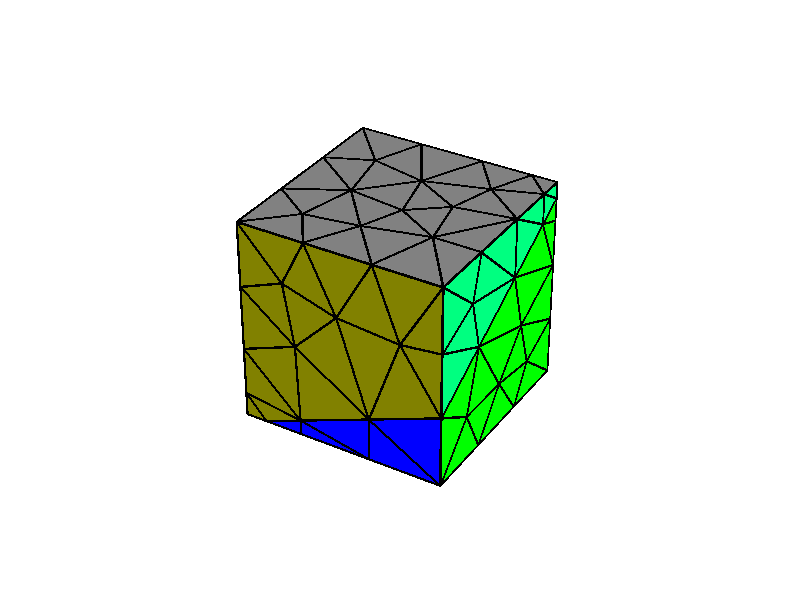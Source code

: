 #version 3.7;
#include "shapes.inc"
background {color rgb<1.000000,1.000000,1.000000>}
camera {
perspective
right x*image_width/image_height
location <3.962000, 4.827000, -5.270000>
look_at <0.500000, 0.500000, 0.500000>
angle 25.000000
sky <0.000000, 1.000000, 0.000000>
}
light_source { <3.962000, 4.827000, -5.270000> rgb<1.000000, 1.000000, 1.000000> shadowless}

global_settings { assumed_gamma 2.2 }
union {

#declare elt3dedge =
  texture { pigment { rgb <0.000000,0.000000,0.000000> } finish {ambient 0.600000 diffuse 0.600000 reflection 0.000000} }
mesh2 {
  vertex_vectors {
    98,
    <1.000000000000,0.000000000000,0.000000000000>,
    <1.000000000000,1.000000000000,0.000000000000>,
    <0.000000000000,1.000000000000,0.000000000000>,
    <0.000000000000,0.072876995892,0.000000000000>,
    <0.000000000000,1.000000000000,0.523792986818>,
    <1.000000000000,1.000000000000,0.921109989703>,
    <1.000000000000,0.000000000000,0.356143977106>,
    <0.103627646137,0.000000000000,0.000000000000>,
    <0.000000000000,0.000000000000,0.000000000000>,
    <0.000000000000,0.000000000000,1.000000000000>,
    <0.000000000000,1.000000000000,1.000000000000>,
    <1.000000000000,1.000000000000,1.000000000000>,
    <1.000000000000,0.000000000000,1.000000000000>,
    <0.000000000000,0.701104617235,0.000000000000>,
    <0.000000000000,0.402209234470,0.000000000000>,
    <0.000000000000,0.182654408751,0.000000000000>,
    <0.000000000000,0.182654408751,0.062020507216>,
    <0.000000000000,0.402209234470,0.186061521649>,
    <0.000000000000,0.701104617235,0.354927254234>,
    <0.000000000000,1.000000000000,0.261896493409>,
    <1.000000000000,0.333333333333,0.000000000000>,
    <1.000000000000,0.666666666667,0.000000000000>,
    <1.000000000000,1.000000000000,0.288501209186>,
    <1.000000000000,1.000000000000,0.577002418372>,
    <1.000000000000,1.000000000000,0.806407465926>,
    <1.000000000000,0.875473586152,0.850756798208>,
    <1.000000000000,0.626420758457,0.710050415219>,
    <1.000000000000,0.313210379228,0.533097196163>,
    <0.644614079982,0.000000000000,0.214943108497>,
    <0.289228159963,0.000000000000,0.073742239887>,
    <0.289228159963,0.000000000000,0.000000000000>,
    <0.644614079982,0.000000000000,0.000000000000>,
    <0.666666666667,1.000000000000,0.000000000000>,
    <0.333333333333,1.000000000000,0.000000000000>,
    <0.313210379228,1.000000000000,0.648236795966>,
    <0.626420758457,1.000000000000,0.772680605113>,
    <0.875473586152,1.000000000000,0.871633528173>,
    <0.000000000000,0.000000000000,0.118406524671>,
    <0.000000000000,0.000000000000,0.355219574014>,
    <0.000000000000,0.000000000000,0.677609787007>,
    <0.000000000000,0.333333333333,1.000000000000>,
    <0.000000000000,0.666666666667,1.000000000000>,
    <0.000000000000,1.000000000000,0.761896493409>,
    <1.000000000000,0.875473586152,1.000000000000>,
    <1.000000000000,0.626420758457,1.000000000000>,
    <1.000000000000,0.313210379228,1.000000000000>,
    <1.000000000000,0.000000000000,0.678071988553>,
    <0.666666666667,0.000000000000,1.000000000000>,
    <0.333333333333,0.000000000000,1.000000000000>,
    <0.313210379228,1.000000000000,1.000000000000>,
    <0.626420758457,1.000000000000,1.000000000000>,
    <0.875473586152,1.000000000000,1.000000000000>,
    <0.000000000000,0.850552308617,0.130948246705>,
    <1.000000000000,0.511807085053,0.219380169554>,
    <1.000000000000,0.776565927567,0.184454943986>,
    <1.000000000000,0.704667358384,0.418747725413>,
    <1.000000000000,0.219942911644,0.224539875377>,
    <0.699719460231,1.000000000000,0.458260958483>,
    <0.764143265934,1.000000000000,0.198467133220>,
    <0.494542352852,1.000000000000,0.264677588646>,
    <0.190181010902,1.000000000000,0.283100644140>,
    <0.425030917231,0.276352568235,0.000000000000>,
    <0.244606163224,0.524348277188,0.000000000000>,
    <0.513631647844,0.532352374883,0.000000000000>,
    <0.729981213298,0.720142398633,0.000000000000>,
    <0.759036836908,0.361263905965,0.000000000000>,
    <0.151784698079,0.208348783505,0.000000000000>,
    <0.191361619853,0.787344828536,0.000000000000>,
    <0.438824267986,0.761363336170,0.000000000000>,
    <0.552313547477,0.277861475044,0.335252827167>,
    <0.756556939182,0.422670331064,0.498214281393>,
    <0.789385525492,0.200251158600,0.385598363923>,
    <0.501108777675,0.482732980899,0.430653739253>,
    <0.290087600133,0.237816532566,0.208441968213>,
    <0.777952938043,0.815811291707,0.728826556457>,
    <0.696533782562,0.635545230496,0.594633143815>,
    <0.241871295608,0.565076141084,0.374175366718>,
    <0.469289501086,0.757428175138,0.573204848214>,
    <0.187478082306,0.802844625036,0.486895130531>,
    <0.000000000000,0.813535924694,0.725023285080>,
    <0.000000000000,0.201841694023,0.702796286444>,
    <0.000000000000,0.364272566544,0.474425381623>,
    <0.000000000000,0.513444264259,0.709522976020>,
    <1.000000000000,0.250568303383,0.784243919987>,
    <0.800121033704,0.000000000000,0.655359019303>,
    <0.489445455573,0.000000000000,0.682995041661>,
    <0.218334003960,0.000000000000,0.765928426277>,
    <0.273603616186,0.000000000000,0.461739696057>,
    <0.156605189614,1.000000000000,0.852533322344>,
    <0.200000000000,0.195975409179,1.000000000000>,
    <0.464064829583,0.237924129741,1.000000000000>,
    <0.267622477801,0.475842234965,1.000000000000>,
    <0.546205218937,0.442045370203,1.000000000000>,
    <0.486325247700,0.704090536183,1.000000000000>,
    <0.215401594113,0.761343459969,1.000000000000>,
    <0.770561295737,0.313681779957,1.000000000000>,
    <0.716992354972,0.576171822069,1.000000000000>,
    <0.783006532076,0.795824001443,1.000000000000> 
  }
  texture_list {
    206,
    texture{pigment{rgbt<1.000000000000,0.000000000000,0.000000000000,0.400000000000>} finish {ambient 0.600000 diffuse 0.600000 reflection 0.000000}}
    texture{pigment{rgbt<1.000000000000,0.000000000000,0.000000000000,0.400000000000>} finish {ambient 0.600000 diffuse 0.600000 reflection 0.000000}}
    texture{pigment{rgbt<1.000000000000,0.000000000000,0.000000000000,0.400000000000>} finish {ambient 0.600000 diffuse 0.600000 reflection 0.000000}}
    texture{pigment{rgbt<1.000000000000,0.000000000000,0.000000000000,0.400000000000>} finish {ambient 0.600000 diffuse 0.600000 reflection 0.000000}}
    texture{pigment{rgbt<1.000000000000,0.000000000000,0.000000000000,0.400000000000>} finish {ambient 0.600000 diffuse 0.600000 reflection 0.000000}}
    texture{pigment{rgbt<1.000000000000,0.000000000000,0.000000000000,0.400000000000>} finish {ambient 0.600000 diffuse 0.600000 reflection 0.000000}}
    texture{pigment{rgbt<1.000000000000,0.000000000000,0.000000000000,0.400000000000>} finish {ambient 0.600000 diffuse 0.600000 reflection 0.000000}}
    texture{pigment{rgbt<1.000000000000,0.000000000000,0.000000000000,0.400000000000>} finish {ambient 0.600000 diffuse 0.600000 reflection 0.000000}}
    texture{pigment{rgbt<1.000000000000,0.000000000000,0.000000000000,0.400000000000>} finish {ambient 0.600000 diffuse 0.600000 reflection 0.000000}}
    texture{pigment{rgbt<1.000000000000,0.000000000000,0.000000000000,0.400000000000>} finish {ambient 0.600000 diffuse 0.600000 reflection 0.000000}}
    texture{pigment{rgbt<0.000000000000,1.000000000000,0.000000000000,0.400000000000>} finish {ambient 0.600000 diffuse 0.600000 reflection 0.000000}}
    texture{pigment{rgbt<0.000000000000,1.000000000000,0.000000000000,0.400000000000>} finish {ambient 0.600000 diffuse 0.600000 reflection 0.000000}}
    texture{pigment{rgbt<0.000000000000,1.000000000000,0.000000000000,0.400000000000>} finish {ambient 0.600000 diffuse 0.600000 reflection 0.000000}}
    texture{pigment{rgbt<0.000000000000,1.000000000000,0.000000000000,0.400000000000>} finish {ambient 0.600000 diffuse 0.600000 reflection 0.000000}}
    texture{pigment{rgbt<0.000000000000,1.000000000000,0.000000000000,0.400000000000>} finish {ambient 0.600000 diffuse 0.600000 reflection 0.000000}}
    texture{pigment{rgbt<0.000000000000,1.000000000000,0.000000000000,0.400000000000>} finish {ambient 0.600000 diffuse 0.600000 reflection 0.000000}}
    texture{pigment{rgbt<0.000000000000,1.000000000000,0.000000000000,0.400000000000>} finish {ambient 0.600000 diffuse 0.600000 reflection 0.000000}}
    texture{pigment{rgbt<0.000000000000,1.000000000000,0.000000000000,0.400000000000>} finish {ambient 0.600000 diffuse 0.600000 reflection 0.000000}}
    texture{pigment{rgbt<0.000000000000,1.000000000000,0.000000000000,0.400000000000>} finish {ambient 0.600000 diffuse 0.600000 reflection 0.000000}}
    texture{pigment{rgbt<0.000000000000,1.000000000000,0.000000000000,0.400000000000>} finish {ambient 0.600000 diffuse 0.600000 reflection 0.000000}}
    texture{pigment{rgbt<0.000000000000,1.000000000000,0.000000000000,0.400000000000>} finish {ambient 0.600000 diffuse 0.600000 reflection 0.000000}}
    texture{pigment{rgbt<0.000000000000,1.000000000000,0.000000000000,0.400000000000>} finish {ambient 0.600000 diffuse 0.600000 reflection 0.000000}}
    texture{pigment{rgbt<0.000000000000,1.000000000000,0.000000000000,0.400000000000>} finish {ambient 0.600000 diffuse 0.600000 reflection 0.000000}}
    texture{pigment{rgbt<0.000000000000,1.000000000000,0.000000000000,0.400000000000>} finish {ambient 0.600000 diffuse 0.600000 reflection 0.000000}}
    texture{pigment{rgbt<0.000000000000,1.000000000000,0.000000000000,0.400000000000>} finish {ambient 0.600000 diffuse 0.600000 reflection 0.000000}}
    texture{pigment{rgbt<0.000000000000,1.000000000000,0.000000000000,0.400000000000>} finish {ambient 0.600000 diffuse 0.600000 reflection 0.000000}}
    texture{pigment{rgbt<0.000000000000,1.000000000000,0.000000000000,0.400000000000>} finish {ambient 0.600000 diffuse 0.600000 reflection 0.000000}}
    texture{pigment{rgbt<0.000000000000,1.000000000000,0.000000000000,0.400000000000>} finish {ambient 0.600000 diffuse 0.600000 reflection 0.000000}}
    texture{pigment{rgbt<0.000000000000,0.000000000000,1.000000000000,0.400000000000>} finish {ambient 0.600000 diffuse 0.600000 reflection 0.000000}}
    texture{pigment{rgbt<0.000000000000,0.000000000000,1.000000000000,0.400000000000>} finish {ambient 0.600000 diffuse 0.600000 reflection 0.000000}}
    texture{pigment{rgbt<0.000000000000,0.000000000000,1.000000000000,0.400000000000>} finish {ambient 0.600000 diffuse 0.600000 reflection 0.000000}}
    texture{pigment{rgbt<0.000000000000,0.000000000000,1.000000000000,0.400000000000>} finish {ambient 0.600000 diffuse 0.600000 reflection 0.000000}}
    texture{pigment{rgbt<0.000000000000,0.000000000000,1.000000000000,0.400000000000>} finish {ambient 0.600000 diffuse 0.600000 reflection 0.000000}}
    texture{pigment{rgbt<1.000000000000,1.000000000000,0.000000000000,0.400000000000>} finish {ambient 0.600000 diffuse 0.600000 reflection 0.000000}}
    texture{pigment{rgbt<1.000000000000,1.000000000000,0.000000000000,0.400000000000>} finish {ambient 0.600000 diffuse 0.600000 reflection 0.000000}}
    texture{pigment{rgbt<1.000000000000,1.000000000000,0.000000000000,0.400000000000>} finish {ambient 0.600000 diffuse 0.600000 reflection 0.000000}}
    texture{pigment{rgbt<1.000000000000,1.000000000000,0.000000000000,0.400000000000>} finish {ambient 0.600000 diffuse 0.600000 reflection 0.000000}}
    texture{pigment{rgbt<1.000000000000,1.000000000000,0.000000000000,0.400000000000>} finish {ambient 0.600000 diffuse 0.600000 reflection 0.000000}}
    texture{pigment{rgbt<1.000000000000,1.000000000000,0.000000000000,0.400000000000>} finish {ambient 0.600000 diffuse 0.600000 reflection 0.000000}}
    texture{pigment{rgbt<1.000000000000,1.000000000000,0.000000000000,0.400000000000>} finish {ambient 0.600000 diffuse 0.600000 reflection 0.000000}}
    texture{pigment{rgbt<1.000000000000,1.000000000000,0.000000000000,0.400000000000>} finish {ambient 0.600000 diffuse 0.600000 reflection 0.000000}}
    texture{pigment{rgbt<1.000000000000,1.000000000000,0.000000000000,0.400000000000>} finish {ambient 0.600000 diffuse 0.600000 reflection 0.000000}}
    texture{pigment{rgbt<1.000000000000,1.000000000000,0.000000000000,0.400000000000>} finish {ambient 0.600000 diffuse 0.600000 reflection 0.000000}}
    texture{pigment{rgbt<1.000000000000,1.000000000000,0.000000000000,0.400000000000>} finish {ambient 0.600000 diffuse 0.600000 reflection 0.000000}}
    texture{pigment{rgbt<1.000000000000,1.000000000000,0.000000000000,0.400000000000>} finish {ambient 0.600000 diffuse 0.600000 reflection 0.000000}}
    texture{pigment{rgbt<1.000000000000,1.000000000000,0.000000000000,0.400000000000>} finish {ambient 0.600000 diffuse 0.600000 reflection 0.000000}}
    texture{pigment{rgbt<1.000000000000,1.000000000000,0.000000000000,0.400000000000>} finish {ambient 0.600000 diffuse 0.600000 reflection 0.000000}}
    texture{pigment{rgbt<1.000000000000,1.000000000000,0.000000000000,0.400000000000>} finish {ambient 0.600000 diffuse 0.600000 reflection 0.000000}}
    texture{pigment{rgbt<1.000000000000,1.000000000000,0.000000000000,0.400000000000>} finish {ambient 0.600000 diffuse 0.600000 reflection 0.000000}}
    texture{pigment{rgbt<1.000000000000,1.000000000000,0.000000000000,0.400000000000>} finish {ambient 0.600000 diffuse 0.600000 reflection 0.000000}}
    texture{pigment{rgbt<1.000000000000,1.000000000000,0.000000000000,0.400000000000>} finish {ambient 0.600000 diffuse 0.600000 reflection 0.000000}}
    texture{pigment{rgbt<1.000000000000,1.000000000000,0.000000000000,0.400000000000>} finish {ambient 0.600000 diffuse 0.600000 reflection 0.000000}}
    texture{pigment{rgbt<1.000000000000,0.000000000000,1.000000000000,0.400000000000>} finish {ambient 0.600000 diffuse 0.600000 reflection 0.000000}}
    texture{pigment{rgbt<1.000000000000,0.000000000000,1.000000000000,0.400000000000>} finish {ambient 0.600000 diffuse 0.600000 reflection 0.000000}}
    texture{pigment{rgbt<1.000000000000,0.000000000000,1.000000000000,0.400000000000>} finish {ambient 0.600000 diffuse 0.600000 reflection 0.000000}}
    texture{pigment{rgbt<1.000000000000,0.000000000000,1.000000000000,0.400000000000>} finish {ambient 0.600000 diffuse 0.600000 reflection 0.000000}}
    texture{pigment{rgbt<1.000000000000,0.000000000000,1.000000000000,0.400000000000>} finish {ambient 0.600000 diffuse 0.600000 reflection 0.000000}}
    texture{pigment{rgbt<1.000000000000,0.000000000000,1.000000000000,0.400000000000>} finish {ambient 0.600000 diffuse 0.600000 reflection 0.000000}}
    texture{pigment{rgbt<1.000000000000,0.000000000000,1.000000000000,0.400000000000>} finish {ambient 0.600000 diffuse 0.600000 reflection 0.000000}}
    texture{pigment{rgbt<1.000000000000,0.000000000000,1.000000000000,0.400000000000>} finish {ambient 0.600000 diffuse 0.600000 reflection 0.000000}}
    texture{pigment{rgbt<1.000000000000,0.000000000000,1.000000000000,0.400000000000>} finish {ambient 0.600000 diffuse 0.600000 reflection 0.000000}}
    texture{pigment{rgbt<1.000000000000,0.000000000000,1.000000000000,0.400000000000>} finish {ambient 0.600000 diffuse 0.600000 reflection 0.000000}}
    texture{pigment{rgbt<1.000000000000,0.000000000000,1.000000000000,0.400000000000>} finish {ambient 0.600000 diffuse 0.600000 reflection 0.000000}}
    texture{pigment{rgbt<1.000000000000,0.000000000000,1.000000000000,0.400000000000>} finish {ambient 0.600000 diffuse 0.600000 reflection 0.000000}}
    texture{pigment{rgbt<1.000000000000,0.000000000000,1.000000000000,0.400000000000>} finish {ambient 0.600000 diffuse 0.600000 reflection 0.000000}}
    texture{pigment{rgbt<1.000000000000,0.000000000000,1.000000000000,0.400000000000>} finish {ambient 0.600000 diffuse 0.600000 reflection 0.000000}}
    texture{pigment{rgbt<1.000000000000,0.000000000000,1.000000000000,0.400000000000>} finish {ambient 0.600000 diffuse 0.600000 reflection 0.000000}}
    texture{pigment{rgbt<1.000000000000,0.000000000000,1.000000000000,0.400000000000>} finish {ambient 0.600000 diffuse 0.600000 reflection 0.000000}}
    texture{pigment{rgbt<1.000000000000,0.000000000000,1.000000000000,0.400000000000>} finish {ambient 0.600000 diffuse 0.600000 reflection 0.000000}}
    texture{pigment{rgbt<1.000000000000,0.000000000000,1.000000000000,0.400000000000>} finish {ambient 0.600000 diffuse 0.600000 reflection 0.000000}}
    texture{pigment{rgbt<1.000000000000,0.000000000000,1.000000000000,0.400000000000>} finish {ambient 0.600000 diffuse 0.600000 reflection 0.000000}}
    texture{pigment{rgbt<1.000000000000,0.000000000000,1.000000000000,0.400000000000>} finish {ambient 0.600000 diffuse 0.600000 reflection 0.000000}}
    texture{pigment{rgbt<1.000000000000,0.000000000000,1.000000000000,0.400000000000>} finish {ambient 0.600000 diffuse 0.600000 reflection 0.000000}}
    texture{pigment{rgbt<1.000000000000,0.000000000000,1.000000000000,0.400000000000>} finish {ambient 0.600000 diffuse 0.600000 reflection 0.000000}}
    texture{pigment{rgbt<1.000000000000,0.000000000000,1.000000000000,0.400000000000>} finish {ambient 0.600000 diffuse 0.600000 reflection 0.000000}}
    texture{pigment{rgbt<1.000000000000,0.000000000000,1.000000000000,0.400000000000>} finish {ambient 0.600000 diffuse 0.600000 reflection 0.000000}}
    texture{pigment{rgbt<1.000000000000,0.000000000000,1.000000000000,0.400000000000>} finish {ambient 0.600000 diffuse 0.600000 reflection 0.000000}}
    texture{pigment{rgbt<1.000000000000,0.000000000000,1.000000000000,0.400000000000>} finish {ambient 0.600000 diffuse 0.600000 reflection 0.000000}}
    texture{pigment{rgbt<1.000000000000,0.000000000000,1.000000000000,0.400000000000>} finish {ambient 0.600000 diffuse 0.600000 reflection 0.000000}}
    texture{pigment{rgbt<1.000000000000,0.000000000000,1.000000000000,0.400000000000>} finish {ambient 0.600000 diffuse 0.600000 reflection 0.000000}}
    texture{pigment{rgbt<0.000000000000,1.000000000000,1.000000000000,0.400000000000>} finish {ambient 0.600000 diffuse 0.600000 reflection 0.000000}}
    texture{pigment{rgbt<0.000000000000,1.000000000000,1.000000000000,0.400000000000>} finish {ambient 0.600000 diffuse 0.600000 reflection 0.000000}}
    texture{pigment{rgbt<0.000000000000,1.000000000000,1.000000000000,0.400000000000>} finish {ambient 0.600000 diffuse 0.600000 reflection 0.000000}}
    texture{pigment{rgbt<0.000000000000,1.000000000000,1.000000000000,0.400000000000>} finish {ambient 0.600000 diffuse 0.600000 reflection 0.000000}}
    texture{pigment{rgbt<0.000000000000,1.000000000000,1.000000000000,0.400000000000>} finish {ambient 0.600000 diffuse 0.600000 reflection 0.000000}}
    texture{pigment{rgbt<0.000000000000,1.000000000000,1.000000000000,0.400000000000>} finish {ambient 0.600000 diffuse 0.600000 reflection 0.000000}}
    texture{pigment{rgbt<0.000000000000,1.000000000000,1.000000000000,0.400000000000>} finish {ambient 0.600000 diffuse 0.600000 reflection 0.000000}}
    texture{pigment{rgbt<0.000000000000,1.000000000000,1.000000000000,0.400000000000>} finish {ambient 0.600000 diffuse 0.600000 reflection 0.000000}}
    texture{pigment{rgbt<0.000000000000,1.000000000000,1.000000000000,0.400000000000>} finish {ambient 0.600000 diffuse 0.600000 reflection 0.000000}}
    texture{pigment{rgbt<0.000000000000,1.000000000000,1.000000000000,0.400000000000>} finish {ambient 0.600000 diffuse 0.600000 reflection 0.000000}}
    texture{pigment{rgbt<0.000000000000,1.000000000000,1.000000000000,0.400000000000>} finish {ambient 0.600000 diffuse 0.600000 reflection 0.000000}}
    texture{pigment{rgbt<0.000000000000,1.000000000000,1.000000000000,0.400000000000>} finish {ambient 0.600000 diffuse 0.600000 reflection 0.000000}}
    texture{pigment{rgbt<0.000000000000,1.000000000000,1.000000000000,0.400000000000>} finish {ambient 0.600000 diffuse 0.600000 reflection 0.000000}}
    texture{pigment{rgbt<0.000000000000,1.000000000000,1.000000000000,0.400000000000>} finish {ambient 0.600000 diffuse 0.600000 reflection 0.000000}}
    texture{pigment{rgbt<0.000000000000,1.000000000000,1.000000000000,0.400000000000>} finish {ambient 0.600000 diffuse 0.600000 reflection 0.000000}}
    texture{pigment{rgbt<0.000000000000,1.000000000000,1.000000000000,0.400000000000>} finish {ambient 0.600000 diffuse 0.600000 reflection 0.000000}}
    texture{pigment{rgbt<0.000000000000,1.000000000000,1.000000000000,0.400000000000>} finish {ambient 0.600000 diffuse 0.600000 reflection 0.000000}}
    texture{pigment{rgbt<0.000000000000,1.000000000000,1.000000000000,0.400000000000>} finish {ambient 0.600000 diffuse 0.600000 reflection 0.000000}}
    texture{pigment{rgbt<0.000000000000,1.000000000000,1.000000000000,0.400000000000>} finish {ambient 0.600000 diffuse 0.600000 reflection 0.000000}}
    texture{pigment{rgbt<0.000000000000,1.000000000000,1.000000000000,0.400000000000>} finish {ambient 0.600000 diffuse 0.600000 reflection 0.000000}}
    texture{pigment{rgbt<0.000000000000,1.000000000000,1.000000000000,0.400000000000>} finish {ambient 0.600000 diffuse 0.600000 reflection 0.000000}}
    texture{pigment{rgbt<0.000000000000,1.000000000000,1.000000000000,0.400000000000>} finish {ambient 0.600000 diffuse 0.600000 reflection 0.000000}}
    texture{pigment{rgbt<0.000000000000,1.000000000000,1.000000000000,0.400000000000>} finish {ambient 0.600000 diffuse 0.600000 reflection 0.000000}}
    texture{pigment{rgbt<0.000000000000,1.000000000000,1.000000000000,0.400000000000>} finish {ambient 0.600000 diffuse 0.600000 reflection 0.000000}}
    texture{pigment{rgbt<0.000000000000,1.000000000000,1.000000000000,0.400000000000>} finish {ambient 0.600000 diffuse 0.600000 reflection 0.000000}}
    texture{pigment{rgbt<0.000000000000,1.000000000000,1.000000000000,0.400000000000>} finish {ambient 0.600000 diffuse 0.600000 reflection 0.000000}}
    texture{pigment{rgbt<0.000000000000,1.000000000000,1.000000000000,0.400000000000>} finish {ambient 0.600000 diffuse 0.600000 reflection 0.000000}}
    texture{pigment{rgbt<0.000000000000,1.000000000000,1.000000000000,0.400000000000>} finish {ambient 0.600000 diffuse 0.600000 reflection 0.000000}}
    texture{pigment{rgbt<0.000000000000,1.000000000000,1.000000000000,0.400000000000>} finish {ambient 0.600000 diffuse 0.600000 reflection 0.000000}}
    texture{pigment{rgbt<0.000000000000,1.000000000000,1.000000000000,0.400000000000>} finish {ambient 0.600000 diffuse 0.600000 reflection 0.000000}}
    texture{pigment{rgbt<0.000000000000,1.000000000000,1.000000000000,0.400000000000>} finish {ambient 0.600000 diffuse 0.600000 reflection 0.000000}}
    texture{pigment{rgbt<0.000000000000,1.000000000000,1.000000000000,0.400000000000>} finish {ambient 0.600000 diffuse 0.600000 reflection 0.000000}}
    texture{pigment{rgbt<0.000000000000,1.000000000000,1.000000000000,0.400000000000>} finish {ambient 0.600000 diffuse 0.600000 reflection 0.000000}}
    texture{pigment{rgbt<0.000000000000,1.000000000000,1.000000000000,0.400000000000>} finish {ambient 0.600000 diffuse 0.600000 reflection 0.000000}}
    texture{pigment{rgbt<0.498039215686,1.000000000000,0.000000000000,0.400000000000>} finish {ambient 0.600000 diffuse 0.600000 reflection 0.000000}}
    texture{pigment{rgbt<0.498039215686,1.000000000000,0.000000000000,0.400000000000>} finish {ambient 0.600000 diffuse 0.600000 reflection 0.000000}}
    texture{pigment{rgbt<0.498039215686,1.000000000000,0.000000000000,0.400000000000>} finish {ambient 0.600000 diffuse 0.600000 reflection 0.000000}}
    texture{pigment{rgbt<0.498039215686,1.000000000000,0.000000000000,0.400000000000>} finish {ambient 0.600000 diffuse 0.600000 reflection 0.000000}}
    texture{pigment{rgbt<0.498039215686,1.000000000000,0.000000000000,0.400000000000>} finish {ambient 0.600000 diffuse 0.600000 reflection 0.000000}}
    texture{pigment{rgbt<0.498039215686,1.000000000000,0.000000000000,0.400000000000>} finish {ambient 0.600000 diffuse 0.600000 reflection 0.000000}}
    texture{pigment{rgbt<0.498039215686,1.000000000000,0.000000000000,0.400000000000>} finish {ambient 0.600000 diffuse 0.600000 reflection 0.000000}}
    texture{pigment{rgbt<0.498039215686,1.000000000000,0.000000000000,0.400000000000>} finish {ambient 0.600000 diffuse 0.600000 reflection 0.000000}}
    texture{pigment{rgbt<0.498039215686,1.000000000000,0.000000000000,0.400000000000>} finish {ambient 0.600000 diffuse 0.600000 reflection 0.000000}}
    texture{pigment{rgbt<0.498039215686,1.000000000000,0.000000000000,0.400000000000>} finish {ambient 0.600000 diffuse 0.600000 reflection 0.000000}}
    texture{pigment{rgbt<0.498039215686,1.000000000000,0.000000000000,0.400000000000>} finish {ambient 0.600000 diffuse 0.600000 reflection 0.000000}}
    texture{pigment{rgbt<0.498039215686,1.000000000000,0.000000000000,0.400000000000>} finish {ambient 0.600000 diffuse 0.600000 reflection 0.000000}}
    texture{pigment{rgbt<0.498039215686,1.000000000000,0.000000000000,0.400000000000>} finish {ambient 0.600000 diffuse 0.600000 reflection 0.000000}}
    texture{pigment{rgbt<0.498039215686,1.000000000000,0.000000000000,0.400000000000>} finish {ambient 0.600000 diffuse 0.600000 reflection 0.000000}}
    texture{pigment{rgbt<0.498039215686,1.000000000000,0.000000000000,0.400000000000>} finish {ambient 0.600000 diffuse 0.600000 reflection 0.000000}}
    texture{pigment{rgbt<0.498039215686,1.000000000000,0.000000000000,0.400000000000>} finish {ambient 0.600000 diffuse 0.600000 reflection 0.000000}}
    texture{pigment{rgbt<0.498039215686,1.000000000000,0.000000000000,0.400000000000>} finish {ambient 0.600000 diffuse 0.600000 reflection 0.000000}}
    texture{pigment{rgbt<0.498039215686,1.000000000000,0.000000000000,0.400000000000>} finish {ambient 0.600000 diffuse 0.600000 reflection 0.000000}}
    texture{pigment{rgbt<0.498039215686,1.000000000000,0.000000000000,0.400000000000>} finish {ambient 0.600000 diffuse 0.600000 reflection 0.000000}}
    texture{pigment{rgbt<0.498039215686,1.000000000000,0.000000000000,0.400000000000>} finish {ambient 0.600000 diffuse 0.600000 reflection 0.000000}}
    texture{pigment{rgbt<0.000000000000,1.000000000000,0.498039215686,0.400000000000>} finish {ambient 0.600000 diffuse 0.600000 reflection 0.000000}}
    texture{pigment{rgbt<0.000000000000,1.000000000000,0.498039215686,0.400000000000>} finish {ambient 0.600000 diffuse 0.600000 reflection 0.000000}}
    texture{pigment{rgbt<0.000000000000,1.000000000000,0.498039215686,0.400000000000>} finish {ambient 0.600000 diffuse 0.600000 reflection 0.000000}}
    texture{pigment{rgbt<0.000000000000,1.000000000000,0.498039215686,0.400000000000>} finish {ambient 0.600000 diffuse 0.600000 reflection 0.000000}}
    texture{pigment{rgbt<0.000000000000,1.000000000000,0.498039215686,0.400000000000>} finish {ambient 0.600000 diffuse 0.600000 reflection 0.000000}}
    texture{pigment{rgbt<0.000000000000,1.000000000000,0.498039215686,0.400000000000>} finish {ambient 0.600000 diffuse 0.600000 reflection 0.000000}}
    texture{pigment{rgbt<0.000000000000,1.000000000000,0.498039215686,0.400000000000>} finish {ambient 0.600000 diffuse 0.600000 reflection 0.000000}}
    texture{pigment{rgbt<0.000000000000,1.000000000000,0.498039215686,0.400000000000>} finish {ambient 0.600000 diffuse 0.600000 reflection 0.000000}}
    texture{pigment{rgbt<0.000000000000,1.000000000000,0.498039215686,0.400000000000>} finish {ambient 0.600000 diffuse 0.600000 reflection 0.000000}}
    texture{pigment{rgbt<0.000000000000,1.000000000000,0.498039215686,0.400000000000>} finish {ambient 0.600000 diffuse 0.600000 reflection 0.000000}}
    texture{pigment{rgbt<0.000000000000,1.000000000000,0.498039215686,0.400000000000>} finish {ambient 0.600000 diffuse 0.600000 reflection 0.000000}}
    texture{pigment{rgbt<0.501960784314,0.501960784314,0.000000000000,0.400000000000>} finish {ambient 0.600000 diffuse 0.600000 reflection 0.000000}}
    texture{pigment{rgbt<0.501960784314,0.501960784314,0.000000000000,0.400000000000>} finish {ambient 0.600000 diffuse 0.600000 reflection 0.000000}}
    texture{pigment{rgbt<0.501960784314,0.501960784314,0.000000000000,0.400000000000>} finish {ambient 0.600000 diffuse 0.600000 reflection 0.000000}}
    texture{pigment{rgbt<0.501960784314,0.501960784314,0.000000000000,0.400000000000>} finish {ambient 0.600000 diffuse 0.600000 reflection 0.000000}}
    texture{pigment{rgbt<0.501960784314,0.501960784314,0.000000000000,0.400000000000>} finish {ambient 0.600000 diffuse 0.600000 reflection 0.000000}}
    texture{pigment{rgbt<0.501960784314,0.501960784314,0.000000000000,0.400000000000>} finish {ambient 0.600000 diffuse 0.600000 reflection 0.000000}}
    texture{pigment{rgbt<0.501960784314,0.501960784314,0.000000000000,0.400000000000>} finish {ambient 0.600000 diffuse 0.600000 reflection 0.000000}}
    texture{pigment{rgbt<0.501960784314,0.501960784314,0.000000000000,0.400000000000>} finish {ambient 0.600000 diffuse 0.600000 reflection 0.000000}}
    texture{pigment{rgbt<0.501960784314,0.501960784314,0.000000000000,0.400000000000>} finish {ambient 0.600000 diffuse 0.600000 reflection 0.000000}}
    texture{pigment{rgbt<0.501960784314,0.501960784314,0.000000000000,0.400000000000>} finish {ambient 0.600000 diffuse 0.600000 reflection 0.000000}}
    texture{pigment{rgbt<0.501960784314,0.501960784314,0.000000000000,0.400000000000>} finish {ambient 0.600000 diffuse 0.600000 reflection 0.000000}}
    texture{pigment{rgbt<0.501960784314,0.501960784314,0.000000000000,0.400000000000>} finish {ambient 0.600000 diffuse 0.600000 reflection 0.000000}}
    texture{pigment{rgbt<0.501960784314,0.501960784314,0.000000000000,0.400000000000>} finish {ambient 0.600000 diffuse 0.600000 reflection 0.000000}}
    texture{pigment{rgbt<0.501960784314,0.501960784314,0.000000000000,0.400000000000>} finish {ambient 0.600000 diffuse 0.600000 reflection 0.000000}}
    texture{pigment{rgbt<0.501960784314,0.501960784314,0.000000000000,0.400000000000>} finish {ambient 0.600000 diffuse 0.600000 reflection 0.000000}}
    texture{pigment{rgbt<0.501960784314,0.501960784314,0.000000000000,0.400000000000>} finish {ambient 0.600000 diffuse 0.600000 reflection 0.000000}}
    texture{pigment{rgbt<0.501960784314,0.501960784314,0.000000000000,0.400000000000>} finish {ambient 0.600000 diffuse 0.600000 reflection 0.000000}}
    texture{pigment{rgbt<0.501960784314,0.501960784314,0.000000000000,0.400000000000>} finish {ambient 0.600000 diffuse 0.600000 reflection 0.000000}}
    texture{pigment{rgbt<0.501960784314,0.501960784314,0.000000000000,0.400000000000>} finish {ambient 0.600000 diffuse 0.600000 reflection 0.000000}}
    texture{pigment{rgbt<0.501960784314,0.000000000000,0.501960784314,0.400000000000>} finish {ambient 0.600000 diffuse 0.600000 reflection 0.000000}}
    texture{pigment{rgbt<0.501960784314,0.000000000000,0.501960784314,0.400000000000>} finish {ambient 0.600000 diffuse 0.600000 reflection 0.000000}}
    texture{pigment{rgbt<0.501960784314,0.000000000000,0.501960784314,0.400000000000>} finish {ambient 0.600000 diffuse 0.600000 reflection 0.000000}}
    texture{pigment{rgbt<0.501960784314,0.000000000000,0.501960784314,0.400000000000>} finish {ambient 0.600000 diffuse 0.600000 reflection 0.000000}}
    texture{pigment{rgbt<0.501960784314,0.000000000000,0.501960784314,0.400000000000>} finish {ambient 0.600000 diffuse 0.600000 reflection 0.000000}}
    texture{pigment{rgbt<0.501960784314,0.000000000000,0.501960784314,0.400000000000>} finish {ambient 0.600000 diffuse 0.600000 reflection 0.000000}}
    texture{pigment{rgbt<0.501960784314,0.000000000000,0.501960784314,0.400000000000>} finish {ambient 0.600000 diffuse 0.600000 reflection 0.000000}}
    texture{pigment{rgbt<0.501960784314,0.000000000000,0.501960784314,0.400000000000>} finish {ambient 0.600000 diffuse 0.600000 reflection 0.000000}}
    texture{pigment{rgbt<0.501960784314,0.000000000000,0.501960784314,0.400000000000>} finish {ambient 0.600000 diffuse 0.600000 reflection 0.000000}}
    texture{pigment{rgbt<0.501960784314,0.000000000000,0.501960784314,0.400000000000>} finish {ambient 0.600000 diffuse 0.600000 reflection 0.000000}}
    texture{pigment{rgbt<0.501960784314,0.000000000000,0.501960784314,0.400000000000>} finish {ambient 0.600000 diffuse 0.600000 reflection 0.000000}}
    texture{pigment{rgbt<0.000000000000,0.501960784314,0.501960784314,0.400000000000>} finish {ambient 0.600000 diffuse 0.600000 reflection 0.000000}}
    texture{pigment{rgbt<0.501960784314,0.501960784314,0.501960784314,0.400000000000>} finish {ambient 0.600000 diffuse 0.600000 reflection 0.000000}}
    texture{pigment{rgbt<0.501960784314,0.501960784314,0.501960784314,0.400000000000>} finish {ambient 0.600000 diffuse 0.600000 reflection 0.000000}}
    texture{pigment{rgbt<0.501960784314,0.501960784314,0.501960784314,0.400000000000>} finish {ambient 0.600000 diffuse 0.600000 reflection 0.000000}}
    texture{pigment{rgbt<0.501960784314,0.501960784314,0.501960784314,0.400000000000>} finish {ambient 0.600000 diffuse 0.600000 reflection 0.000000}}
    texture{pigment{rgbt<0.501960784314,0.501960784314,0.501960784314,0.400000000000>} finish {ambient 0.600000 diffuse 0.600000 reflection 0.000000}}
    texture{pigment{rgbt<0.501960784314,0.501960784314,0.501960784314,0.400000000000>} finish {ambient 0.600000 diffuse 0.600000 reflection 0.000000}}
    texture{pigment{rgbt<0.501960784314,0.501960784314,0.501960784314,0.400000000000>} finish {ambient 0.600000 diffuse 0.600000 reflection 0.000000}}
    texture{pigment{rgbt<0.501960784314,0.501960784314,0.501960784314,0.400000000000>} finish {ambient 0.600000 diffuse 0.600000 reflection 0.000000}}
    texture{pigment{rgbt<0.501960784314,0.501960784314,0.501960784314,0.400000000000>} finish {ambient 0.600000 diffuse 0.600000 reflection 0.000000}}
    texture{pigment{rgbt<0.501960784314,0.501960784314,0.501960784314,0.400000000000>} finish {ambient 0.600000 diffuse 0.600000 reflection 0.000000}}
    texture{pigment{rgbt<0.501960784314,0.501960784314,0.501960784314,0.400000000000>} finish {ambient 0.600000 diffuse 0.600000 reflection 0.000000}}
    texture{pigment{rgbt<0.501960784314,0.501960784314,0.501960784314,0.400000000000>} finish {ambient 0.600000 diffuse 0.600000 reflection 0.000000}}
    texture{pigment{rgbt<0.501960784314,0.501960784314,0.501960784314,0.400000000000>} finish {ambient 0.600000 diffuse 0.600000 reflection 0.000000}}
    texture{pigment{rgbt<0.501960784314,0.501960784314,0.501960784314,0.400000000000>} finish {ambient 0.600000 diffuse 0.600000 reflection 0.000000}}
    texture{pigment{rgbt<0.501960784314,0.501960784314,0.501960784314,0.400000000000>} finish {ambient 0.600000 diffuse 0.600000 reflection 0.000000}}
    texture{pigment{rgbt<0.501960784314,0.501960784314,0.501960784314,0.400000000000>} finish {ambient 0.600000 diffuse 0.600000 reflection 0.000000}}
    texture{pigment{rgbt<0.501960784314,0.501960784314,0.501960784314,0.400000000000>} finish {ambient 0.600000 diffuse 0.600000 reflection 0.000000}}
    texture{pigment{rgbt<0.501960784314,0.501960784314,0.501960784314,0.400000000000>} finish {ambient 0.600000 diffuse 0.600000 reflection 0.000000}}
    texture{pigment{rgbt<0.501960784314,0.501960784314,0.501960784314,0.400000000000>} finish {ambient 0.600000 diffuse 0.600000 reflection 0.000000}}
    texture{pigment{rgbt<0.501960784314,0.501960784314,0.501960784314,0.400000000000>} finish {ambient 0.600000 diffuse 0.600000 reflection 0.000000}}
    texture{pigment{rgbt<0.501960784314,0.501960784314,0.501960784314,0.400000000000>} finish {ambient 0.600000 diffuse 0.600000 reflection 0.000000}}
    texture{pigment{rgbt<0.501960784314,0.501960784314,0.501960784314,0.400000000000>} finish {ambient 0.600000 diffuse 0.600000 reflection 0.000000}}
    texture{pigment{rgbt<0.501960784314,0.501960784314,0.501960784314,0.400000000000>} finish {ambient 0.600000 diffuse 0.600000 reflection 0.000000}}
    texture{pigment{rgbt<0.501960784314,0.501960784314,0.501960784314,0.400000000000>} finish {ambient 0.600000 diffuse 0.600000 reflection 0.000000}}
    texture{pigment{rgbt<0.501960784314,0.501960784314,0.501960784314,0.400000000000>} finish {ambient 0.600000 diffuse 0.600000 reflection 0.000000}}
    texture{pigment{rgbt<0.501960784314,0.501960784314,0.501960784314,0.400000000000>} finish {ambient 0.600000 diffuse 0.600000 reflection 0.000000}}
    texture{pigment{rgbt<0.501960784314,0.501960784314,0.501960784314,0.400000000000>} finish {ambient 0.600000 diffuse 0.600000 reflection 0.000000}}
    texture{pigment{rgbt<0.501960784314,0.501960784314,0.501960784314,0.400000000000>} finish {ambient 0.600000 diffuse 0.600000 reflection 0.000000}}
    texture{pigment{rgbt<0.501960784314,0.501960784314,0.501960784314,0.400000000000>} finish {ambient 0.600000 diffuse 0.600000 reflection 0.000000}}
    texture{pigment{rgbt<0.501960784314,0.501960784314,0.501960784314,0.400000000000>} finish {ambient 0.600000 diffuse 0.600000 reflection 0.000000}}
  }
  face_indices {
    206,
    <16,15,3>,0,
    <16,14,15>,1,
    <17,14,16>,2,
    <17,13,14>,3,
    <52,2,13>,4,
    <18,13,17>,5,
    <52,18,19>,6,
    <4,19,18>,7,
    <13,18,52>,8,
    <19,2,52>,9,
    <24,5,25>,10,
    <53,54,55>,11,
    <23,24,25>,12,
    <53,21,54>,13,
    <26,23,25>,14,
    <26,55,23>,15,
    <23,55,22>,16,
    <6,0,56>,17,
    <56,0,20>,18,
    <54,1,22>,19,
    <22,55,54>,20,
    <26,27,55>,21,
    <21,1,54>,22,
    <20,53,56>,23,
    <53,20,21>,24,
    <53,55,27>,25,
    <27,6,56>,26,
    <56,53,27>,27,
    <0,6,28>,28,
    <31,29,30>,29,
    <31,28,29>,30,
    <31,0,28>,31,
    <7,30,29>,32,
    <57,58,59>,33,
    <58,32,59>,34,
    <22,57,23>,35,
    <23,35,36>,36,
    <22,1,58>,37,
    <58,57,22>,38,
    <58,1,32>,39,
    <23,57,35>,40,
    <60,2,19>,41,
    <5,24,36>,42,
    <36,24,23>,43,
    <33,2,60>,44,
    <57,34,35>,45,
    <34,60,4>,46,
    <4,60,19>,47,
    <32,33,59>,48,
    <34,57,59>,49,
    <34,59,60>,50,
    <60,59,33>,51,
    <61,62,63>,52,
    <64,65,63>,53,
    <61,66,62>,54,
    <66,14,62>,55,
    <62,14,13>,56,
    <15,66,3>,57,
    <67,33,68>,58,
    <66,7,3>,59,
    <65,21,20>,60,
    <65,64,21>,61,
    <63,65,61>,62,
    <65,31,61>,63,
    <61,31,30>,64,
    <65,0,31>,65,
    <20,0,65>,66,
    <62,68,63>,67,
    <68,64,63>,68,
    <33,32,68>,69,
    <66,30,7>,70,
    <32,64,68>,71,
    <62,67,68>,72,
    <67,62,13>,73,
    <64,1,21>,74,
    <32,1,64>,75,
    <13,2,67>,76,
    <67,2,33>,77,
    <66,61,30>,78,
    <66,15,14>,79,
    <69,70,71>,80,
    <36,5,25>,81,
    <69,72,70>,82,
    <7,73,29>,83,
    <16,7,3>,84,
    <7,16,73>,85,
    <74,26,75>,86,
    <72,73,76>,87,
    <69,73,72>,88,
    <17,76,73>,89,
    <69,28,73>,90,
    <74,77,35>,91,
    <17,18,76>,92,
    <26,70,75>,93,
    <26,27,70>,94,
    <77,74,75>,95,
    <16,17,73>,96,
    <25,74,36>,97,
    <74,35,36>,98,
    <77,34,35>,99,
    <77,76,78>,100,
    <72,76,77>,101,
    <74,25,26>,102,
    <78,4,34>,103,
    <18,4,78>,104,
    <77,75,72>,105,
    <27,71,70>,106,
    <72,75,70>,107,
    <18,78,76>,108,
    <71,6,28>,109,
    <69,71,28>,110,
    <77,78,34>,111,
    <28,29,73>,112,
    <27,6,71>,113,
    <37,3,8>,114,
    <37,16,3>,115,
    <38,16,37>,116,
    <42,79,10>,117,
    <10,79,41>,118,
    <38,80,81>,119,
    <16,38,17>,120,
    <38,81,17>,121,
    <38,39,80>,122,
    <81,80,82>,123,
    <82,80,40>,124,
    <80,9,40>,125,
    <39,9,80>,126,
    <18,17,81>,127,
    <18,79,4>,128,
    <4,79,42>,129,
    <40,41,82>,130,
    <18,81,82>,131,
    <79,82,41>,132,
    <18,82,79>,133,
    <5,11,43>,134,
    <25,43,44>,135,
    <25,5,43>,136,
    <26,44,45>,137,
    <26,25,44>,138,
    <26,83,27>,139,
    <26,45,83>,140,
    <45,12,83>,141,
    <6,27,46>,142,
    <46,27,83>,143,
    <83,12,46>,144,
    <46,12,84>,145,
    <84,12,47>,146,
    <85,86,87>,147,
    <87,39,38>,148,
    <87,86,39>,149,
    <46,84,6>,150,
    <6,84,28>,151,
    <86,85,48>,152,
    <86,9,39>,153,
    <7,29,37>,154,
    <7,37,8>,155,
    <85,47,48>,156,
    <48,9,86>,157,
    <28,87,29>,158,
    <29,38,37>,159,
    <29,87,38>,160,
    <28,85,87>,161,
    <47,85,84>,162,
    <84,85,28>,163,
    <42,34,4>,164,
    <50,36,35>,165,
    <88,10,49>,166,
    <88,34,42>,167,
    <49,35,34>,168,
    <49,50,35>,169,
    <51,36,50>,170,
    <51,5,36>,171,
    <11,5,51>,172,
    <49,34,88>,173,
    <42,10,88>,174,
    <8,3,7>,175,
    <43,11,51>,176,
    <89,90,91>,177,
    <90,92,91>,178,
    <93,94,91>,179,
    <93,91,92>,180,
    <94,41,91>,181,
    <90,95,92>,182,
    <92,95,96>,183,
    <95,90,47>,184,
    <94,93,49>,185,
    <93,50,49>,186,
    <51,97,43>,187,
    <41,40,91>,188,
    <43,97,44>,189,
    <90,48,47>,190,
    <45,44,95>,191,
    <44,96,95>,192,
    <93,96,97>,193,
    <92,96,93>,194,
    <47,12,95>,195,
    <95,12,45>,196,
    <89,9,48>,197,
    <40,9,89>,198,
    <94,10,41>,199,
    <49,10,94>,200,
    <90,89,48>,201,
    <97,51,50>,202,
    <40,89,91>,203,
    <93,97,50>,204,
    <44,97,96>,205 
  }
}
#declare elt3dedge =
  texture { pigment { rgb <0.000000,0.000000,0.000000> } finish {ambient 0.600000 diffuse 0.600000 reflection 0.000000} }
    cylinder {<                 0,    0.182654408751,    0.062020507216>,
              <                 0,    0.182654408751,                 0>,
              0.00537284965911771
    texture { elt3dedge }
  }
    sphere {<                 0,    0.182654408751,    0.062020507216>,
              0.00537284965911771
    texture { elt3dedge }
  }
    sphere {<                 0,    0.182654408751,                 0>,
              0.00537284965911771
    texture { elt3dedge }
  }
    cylinder {<                 0,    0.182654408751,                 0>,
              <                 0,    0.072876995892,                 0>,
              0.00537284965911771
    texture { elt3dedge }
  }
    sphere {<                 0,    0.182654408751,                 0>,
              0.00537284965911771
    texture { elt3dedge }
  }
    sphere {<                 0,    0.072876995892,                 0>,
              0.00537284965911771
    texture { elt3dedge }
  }
    cylinder {<                 0,    0.182654408751,    0.062020507216>,
              <                 0,    0.072876995892,                 0>,
              0.00537284965911771
    texture { elt3dedge }
  }
    sphere {<                 0,    0.182654408751,    0.062020507216>,
              0.00537284965911771
    texture { elt3dedge }
  }
    sphere {<                 0,    0.072876995892,                 0>,
              0.00537284965911771
    texture { elt3dedge }
  }
    cylinder {<                 0,    0.182654408751,    0.062020507216>,
              <                 0,     0.40220923447,                 0>,
              0.00537284965911771
    texture { elt3dedge }
  }
    sphere {<                 0,    0.182654408751,    0.062020507216>,
              0.00537284965911771
    texture { elt3dedge }
  }
    sphere {<                 0,     0.40220923447,                 0>,
              0.00537284965911771
    texture { elt3dedge }
  }
    cylinder {<                 0,     0.40220923447,                 0>,
              <                 0,    0.182654408751,                 0>,
              0.00537284965911771
    texture { elt3dedge }
  }
    sphere {<                 0,     0.40220923447,                 0>,
              0.00537284965911771
    texture { elt3dedge }
  }
    sphere {<                 0,    0.182654408751,                 0>,
              0.00537284965911771
    texture { elt3dedge }
  }
    cylinder {<                 0,     0.40220923447,    0.186061521649>,
              <                 0,     0.40220923447,                 0>,
              0.00537284965911771
    texture { elt3dedge }
  }
    sphere {<                 0,     0.40220923447,    0.186061521649>,
              0.00537284965911771
    texture { elt3dedge }
  }
    sphere {<                 0,     0.40220923447,                 0>,
              0.00537284965911771
    texture { elt3dedge }
  }
    cylinder {<                 0,     0.40220923447,    0.186061521649>,
              <                 0,    0.182654408751,    0.062020507216>,
              0.00537284965911771
    texture { elt3dedge }
  }
    sphere {<                 0,     0.40220923447,    0.186061521649>,
              0.00537284965911771
    texture { elt3dedge }
  }
    sphere {<                 0,    0.182654408751,    0.062020507216>,
              0.00537284965911771
    texture { elt3dedge }
  }
    cylinder {<                 0,     0.40220923447,    0.186061521649>,
              <                 0,    0.701104617235,                 0>,
              0.00537284965911771
    texture { elt3dedge }
  }
    sphere {<                 0,     0.40220923447,    0.186061521649>,
              0.00537284965911771
    texture { elt3dedge }
  }
    sphere {<                 0,    0.701104617235,                 0>,
              0.00537284965911771
    texture { elt3dedge }
  }
    cylinder {<                 0,    0.701104617235,                 0>,
              <                 0,     0.40220923447,                 0>,
              0.00537284965911771
    texture { elt3dedge }
  }
    sphere {<                 0,    0.701104617235,                 0>,
              0.00537284965911771
    texture { elt3dedge }
  }
    sphere {<                 0,     0.40220923447,                 0>,
              0.00537284965911771
    texture { elt3dedge }
  }
    cylinder {<                 0,    0.850552308617,    0.130948246705>,
              <                 0,                 1,                 0>,
              0.00537284965911771
    texture { elt3dedge }
  }
    sphere {<                 0,    0.850552308617,    0.130948246705>,
              0.00537284965911771
    texture { elt3dedge }
  }
    sphere {<                 0,                 1,                 0>,
              0.00537284965911771
    texture { elt3dedge }
  }
    cylinder {<                 0,                 1,                 0>,
              <                 0,    0.701104617235,                 0>,
              0.00537284965911771
    texture { elt3dedge }
  }
    sphere {<                 0,                 1,                 0>,
              0.00537284965911771
    texture { elt3dedge }
  }
    sphere {<                 0,    0.701104617235,                 0>,
              0.00537284965911771
    texture { elt3dedge }
  }
    cylinder {<                 0,    0.850552308617,    0.130948246705>,
              <                 0,    0.701104617235,                 0>,
              0.00537284965911771
    texture { elt3dedge }
  }
    sphere {<                 0,    0.850552308617,    0.130948246705>,
              0.00537284965911771
    texture { elt3dedge }
  }
    sphere {<                 0,    0.701104617235,                 0>,
              0.00537284965911771
    texture { elt3dedge }
  }
    cylinder {<                 0,    0.701104617235,    0.354927254234>,
              <                 0,    0.701104617235,                 0>,
              0.00537284965911771
    texture { elt3dedge }
  }
    sphere {<                 0,    0.701104617235,    0.354927254234>,
              0.00537284965911771
    texture { elt3dedge }
  }
    sphere {<                 0,    0.701104617235,                 0>,
              0.00537284965911771
    texture { elt3dedge }
  }
    cylinder {<                 0,    0.701104617235,    0.354927254234>,
              <                 0,     0.40220923447,    0.186061521649>,
              0.00537284965911771
    texture { elt3dedge }
  }
    sphere {<                 0,    0.701104617235,    0.354927254234>,
              0.00537284965911771
    texture { elt3dedge }
  }
    sphere {<                 0,     0.40220923447,    0.186061521649>,
              0.00537284965911771
    texture { elt3dedge }
  }
    cylinder {<                 0,    0.850552308617,    0.130948246705>,
              <                 0,    0.701104617235,    0.354927254234>,
              0.00537284965911771
    texture { elt3dedge }
  }
    sphere {<                 0,    0.850552308617,    0.130948246705>,
              0.00537284965911771
    texture { elt3dedge }
  }
    sphere {<                 0,    0.701104617235,    0.354927254234>,
              0.00537284965911771
    texture { elt3dedge }
  }
    cylinder {<                 0,    0.701104617235,    0.354927254234>,
              <                 0,                 1,    0.261896493409>,
              0.00537284965911771
    texture { elt3dedge }
  }
    sphere {<                 0,    0.701104617235,    0.354927254234>,
              0.00537284965911771
    texture { elt3dedge }
  }
    sphere {<                 0,                 1,    0.261896493409>,
              0.00537284965911771
    texture { elt3dedge }
  }
    cylinder {<                 0,    0.850552308617,    0.130948246705>,
              <                 0,                 1,    0.261896493409>,
              0.00537284965911771
    texture { elt3dedge }
  }
    sphere {<                 0,    0.850552308617,    0.130948246705>,
              0.00537284965911771
    texture { elt3dedge }
  }
    sphere {<                 0,                 1,    0.261896493409>,
              0.00537284965911771
    texture { elt3dedge }
  }
    cylinder {<                 0,                 1,    0.523792986818>,
              <                 0,                 1,    0.261896493409>,
              0.00537284965911771
    texture { elt3dedge }
  }
    sphere {<                 0,                 1,    0.523792986818>,
              0.00537284965911771
    texture { elt3dedge }
  }
    sphere {<                 0,                 1,    0.261896493409>,
              0.00537284965911771
    texture { elt3dedge }
  }
    cylinder {<                 0,                 1,    0.523792986818>,
              <                 0,    0.701104617235,    0.354927254234>,
              0.00537284965911771
    texture { elt3dedge }
  }
    sphere {<                 0,                 1,    0.523792986818>,
              0.00537284965911771
    texture { elt3dedge }
  }
    sphere {<                 0,    0.701104617235,    0.354927254234>,
              0.00537284965911771
    texture { elt3dedge }
  }
    cylinder {<                 0,                 1,    0.261896493409>,
              <                 0,                 1,                 0>,
              0.00537284965911771
    texture { elt3dedge }
  }
    sphere {<                 0,                 1,    0.261896493409>,
              0.00537284965911771
    texture { elt3dedge }
  }
    sphere {<                 0,                 1,                 0>,
              0.00537284965911771
    texture { elt3dedge }
  }
    cylinder {<                 1,                 1,    0.806407465926>,
              <                 1,                 1,    0.921109989703>,
              0.00537284965911771
    texture { elt3dedge }
  }
    sphere {<                 1,                 1,    0.806407465926>,
              0.00537284965911771
    texture { elt3dedge }
  }
    sphere {<                 1,                 1,    0.921109989703>,
              0.00537284965911771
    texture { elt3dedge }
  }
    cylinder {<                 1,                 1,    0.921109989703>,
              <                 1,    0.875473586152,    0.850756798208>,
              0.00537284965911771
    texture { elt3dedge }
  }
    sphere {<                 1,                 1,    0.921109989703>,
              0.00537284965911771
    texture { elt3dedge }
  }
    sphere {<                 1,    0.875473586152,    0.850756798208>,
              0.00537284965911771
    texture { elt3dedge }
  }
    cylinder {<                 1,                 1,    0.806407465926>,
              <                 1,    0.875473586152,    0.850756798208>,
              0.00537284965911771
    texture { elt3dedge }
  }
    sphere {<                 1,                 1,    0.806407465926>,
              0.00537284965911771
    texture { elt3dedge }
  }
    sphere {<                 1,    0.875473586152,    0.850756798208>,
              0.00537284965911771
    texture { elt3dedge }
  }
    cylinder {<                 1,    0.511807085053,    0.219380169554>,
              <                 1,    0.776565927567,    0.184454943986>,
              0.00537284965911771
    texture { elt3dedge }
  }
    sphere {<                 1,    0.511807085053,    0.219380169554>,
              0.00537284965911771
    texture { elt3dedge }
  }
    sphere {<                 1,    0.776565927567,    0.184454943986>,
              0.00537284965911771
    texture { elt3dedge }
  }
    cylinder {<                 1,    0.776565927567,    0.184454943986>,
              <                 1,    0.704667358384,    0.418747725413>,
              0.00537284965911771
    texture { elt3dedge }
  }
    sphere {<                 1,    0.776565927567,    0.184454943986>,
              0.00537284965911771
    texture { elt3dedge }
  }
    sphere {<                 1,    0.704667358384,    0.418747725413>,
              0.00537284965911771
    texture { elt3dedge }
  }
    cylinder {<                 1,    0.511807085053,    0.219380169554>,
              <                 1,    0.704667358384,    0.418747725413>,
              0.00537284965911771
    texture { elt3dedge }
  }
    sphere {<                 1,    0.511807085053,    0.219380169554>,
              0.00537284965911771
    texture { elt3dedge }
  }
    sphere {<                 1,    0.704667358384,    0.418747725413>,
              0.00537284965911771
    texture { elt3dedge }
  }
    cylinder {<                 1,                 1,    0.577002418372>,
              <                 1,                 1,    0.806407465926>,
              0.00537284965911771
    texture { elt3dedge }
  }
    sphere {<                 1,                 1,    0.577002418372>,
              0.00537284965911771
    texture { elt3dedge }
  }
    sphere {<                 1,                 1,    0.806407465926>,
              0.00537284965911771
    texture { elt3dedge }
  }
    cylinder {<                 1,                 1,    0.577002418372>,
              <                 1,    0.875473586152,    0.850756798208>,
              0.00537284965911771
    texture { elt3dedge }
  }
    sphere {<                 1,                 1,    0.577002418372>,
              0.00537284965911771
    texture { elt3dedge }
  }
    sphere {<                 1,    0.875473586152,    0.850756798208>,
              0.00537284965911771
    texture { elt3dedge }
  }
    cylinder {<                 1,    0.511807085053,    0.219380169554>,
              <                 1,    0.666666666667,                 0>,
              0.00537284965911771
    texture { elt3dedge }
  }
    sphere {<                 1,    0.511807085053,    0.219380169554>,
              0.00537284965911771
    texture { elt3dedge }
  }
    sphere {<                 1,    0.666666666667,                 0>,
              0.00537284965911771
    texture { elt3dedge }
  }
    cylinder {<                 1,    0.666666666667,                 0>,
              <                 1,    0.776565927567,    0.184454943986>,
              0.00537284965911771
    texture { elt3dedge }
  }
    sphere {<                 1,    0.666666666667,                 0>,
              0.00537284965911771
    texture { elt3dedge }
  }
    sphere {<                 1,    0.776565927567,    0.184454943986>,
              0.00537284965911771
    texture { elt3dedge }
  }
    cylinder {<                 1,    0.626420758457,    0.710050415219>,
              <                 1,                 1,    0.577002418372>,
              0.00537284965911771
    texture { elt3dedge }
  }
    sphere {<                 1,    0.626420758457,    0.710050415219>,
              0.00537284965911771
    texture { elt3dedge }
  }
    sphere {<                 1,                 1,    0.577002418372>,
              0.00537284965911771
    texture { elt3dedge }
  }
    cylinder {<                 1,    0.626420758457,    0.710050415219>,
              <                 1,    0.875473586152,    0.850756798208>,
              0.00537284965911771
    texture { elt3dedge }
  }
    sphere {<                 1,    0.626420758457,    0.710050415219>,
              0.00537284965911771
    texture { elt3dedge }
  }
    sphere {<                 1,    0.875473586152,    0.850756798208>,
              0.00537284965911771
    texture { elt3dedge }
  }
    cylinder {<                 1,    0.626420758457,    0.710050415219>,
              <                 1,    0.704667358384,    0.418747725413>,
              0.00537284965911771
    texture { elt3dedge }
  }
    sphere {<                 1,    0.626420758457,    0.710050415219>,
              0.00537284965911771
    texture { elt3dedge }
  }
    sphere {<                 1,    0.704667358384,    0.418747725413>,
              0.00537284965911771
    texture { elt3dedge }
  }
    cylinder {<                 1,    0.704667358384,    0.418747725413>,
              <                 1,                 1,    0.577002418372>,
              0.00537284965911771
    texture { elt3dedge }
  }
    sphere {<                 1,    0.704667358384,    0.418747725413>,
              0.00537284965911771
    texture { elt3dedge }
  }
    sphere {<                 1,                 1,    0.577002418372>,
              0.00537284965911771
    texture { elt3dedge }
  }
    cylinder {<                 1,    0.704667358384,    0.418747725413>,
              <                 1,                 1,    0.288501209186>,
              0.00537284965911771
    texture { elt3dedge }
  }
    sphere {<                 1,    0.704667358384,    0.418747725413>,
              0.00537284965911771
    texture { elt3dedge }
  }
    sphere {<                 1,                 1,    0.288501209186>,
              0.00537284965911771
    texture { elt3dedge }
  }
    cylinder {<                 1,                 1,    0.577002418372>,
              <                 1,                 1,    0.288501209186>,
              0.00537284965911771
    texture { elt3dedge }
  }
    sphere {<                 1,                 1,    0.577002418372>,
              0.00537284965911771
    texture { elt3dedge }
  }
    sphere {<                 1,                 1,    0.288501209186>,
              0.00537284965911771
    texture { elt3dedge }
  }
    cylinder {<                 1,                 0,    0.356143977106>,
              <                 1,                 0,                 0>,
              0.00537284965911771
    texture { elt3dedge }
  }
    sphere {<                 1,                 0,    0.356143977106>,
              0.00537284965911771
    texture { elt3dedge }
  }
    sphere {<                 1,                 0,                 0>,
              0.00537284965911771
    texture { elt3dedge }
  }
    cylinder {<                 1,                 0,                 0>,
              <                 1,    0.219942911644,    0.224539875377>,
              0.00537284965911771
    texture { elt3dedge }
  }
    sphere {<                 1,                 0,                 0>,
              0.00537284965911771
    texture { elt3dedge }
  }
    sphere {<                 1,    0.219942911644,    0.224539875377>,
              0.00537284965911771
    texture { elt3dedge }
  }
    cylinder {<                 1,                 0,    0.356143977106>,
              <                 1,    0.219942911644,    0.224539875377>,
              0.00537284965911771
    texture { elt3dedge }
  }
    sphere {<                 1,                 0,    0.356143977106>,
              0.00537284965911771
    texture { elt3dedge }
  }
    sphere {<                 1,    0.219942911644,    0.224539875377>,
              0.00537284965911771
    texture { elt3dedge }
  }
    cylinder {<                 1,                 0,                 0>,
              <                 1,    0.333333333333,                 0>,
              0.00537284965911771
    texture { elt3dedge }
  }
    sphere {<                 1,                 0,                 0>,
              0.00537284965911771
    texture { elt3dedge }
  }
    sphere {<                 1,    0.333333333333,                 0>,
              0.00537284965911771
    texture { elt3dedge }
  }
    cylinder {<                 1,    0.219942911644,    0.224539875377>,
              <                 1,    0.333333333333,                 0>,
              0.00537284965911771
    texture { elt3dedge }
  }
    sphere {<                 1,    0.219942911644,    0.224539875377>,
              0.00537284965911771
    texture { elt3dedge }
  }
    sphere {<                 1,    0.333333333333,                 0>,
              0.00537284965911771
    texture { elt3dedge }
  }
    cylinder {<                 1,    0.776565927567,    0.184454943986>,
              <                 1,                 1,                 0>,
              0.00537284965911771
    texture { elt3dedge }
  }
    sphere {<                 1,    0.776565927567,    0.184454943986>,
              0.00537284965911771
    texture { elt3dedge }
  }
    sphere {<                 1,                 1,                 0>,
              0.00537284965911771
    texture { elt3dedge }
  }
    cylinder {<                 1,                 1,                 0>,
              <                 1,                 1,    0.288501209186>,
              0.00537284965911771
    texture { elt3dedge }
  }
    sphere {<                 1,                 1,                 0>,
              0.00537284965911771
    texture { elt3dedge }
  }
    sphere {<                 1,                 1,    0.288501209186>,
              0.00537284965911771
    texture { elt3dedge }
  }
    cylinder {<                 1,    0.776565927567,    0.184454943986>,
              <                 1,                 1,    0.288501209186>,
              0.00537284965911771
    texture { elt3dedge }
  }
    sphere {<                 1,    0.776565927567,    0.184454943986>,
              0.00537284965911771
    texture { elt3dedge }
  }
    sphere {<                 1,                 1,    0.288501209186>,
              0.00537284965911771
    texture { elt3dedge }
  }
    cylinder {<                 1,    0.626420758457,    0.710050415219>,
              <                 1,    0.313210379228,    0.533097196163>,
              0.00537284965911771
    texture { elt3dedge }
  }
    sphere {<                 1,    0.626420758457,    0.710050415219>,
              0.00537284965911771
    texture { elt3dedge }
  }
    sphere {<                 1,    0.313210379228,    0.533097196163>,
              0.00537284965911771
    texture { elt3dedge }
  }
    cylinder {<                 1,    0.313210379228,    0.533097196163>,
              <                 1,    0.704667358384,    0.418747725413>,
              0.00537284965911771
    texture { elt3dedge }
  }
    sphere {<                 1,    0.313210379228,    0.533097196163>,
              0.00537284965911771
    texture { elt3dedge }
  }
    sphere {<                 1,    0.704667358384,    0.418747725413>,
              0.00537284965911771
    texture { elt3dedge }
  }
    cylinder {<                 1,    0.666666666667,                 0>,
              <                 1,                 1,                 0>,
              0.00537284965911771
    texture { elt3dedge }
  }
    sphere {<                 1,    0.666666666667,                 0>,
              0.00537284965911771
    texture { elt3dedge }
  }
    sphere {<                 1,                 1,                 0>,
              0.00537284965911771
    texture { elt3dedge }
  }
    cylinder {<                 1,    0.333333333333,                 0>,
              <                 1,    0.511807085053,    0.219380169554>,
              0.00537284965911771
    texture { elt3dedge }
  }
    sphere {<                 1,    0.333333333333,                 0>,
              0.00537284965911771
    texture { elt3dedge }
  }
    sphere {<                 1,    0.511807085053,    0.219380169554>,
              0.00537284965911771
    texture { elt3dedge }
  }
    cylinder {<                 1,    0.511807085053,    0.219380169554>,
              <                 1,    0.219942911644,    0.224539875377>,
              0.00537284965911771
    texture { elt3dedge }
  }
    sphere {<                 1,    0.511807085053,    0.219380169554>,
              0.00537284965911771
    texture { elt3dedge }
  }
    sphere {<                 1,    0.219942911644,    0.224539875377>,
              0.00537284965911771
    texture { elt3dedge }
  }
    cylinder {<                 1,    0.333333333333,                 0>,
              <                 1,    0.666666666667,                 0>,
              0.00537284965911771
    texture { elt3dedge }
  }
    sphere {<                 1,    0.333333333333,                 0>,
              0.00537284965911771
    texture { elt3dedge }
  }
    sphere {<                 1,    0.666666666667,                 0>,
              0.00537284965911771
    texture { elt3dedge }
  }
    cylinder {<                 1,    0.511807085053,    0.219380169554>,
              <                 1,    0.313210379228,    0.533097196163>,
              0.00537284965911771
    texture { elt3dedge }
  }
    sphere {<                 1,    0.511807085053,    0.219380169554>,
              0.00537284965911771
    texture { elt3dedge }
  }
    sphere {<                 1,    0.313210379228,    0.533097196163>,
              0.00537284965911771
    texture { elt3dedge }
  }
    cylinder {<                 1,    0.313210379228,    0.533097196163>,
              <                 1,                 0,    0.356143977106>,
              0.00537284965911771
    texture { elt3dedge }
  }
    sphere {<                 1,    0.313210379228,    0.533097196163>,
              0.00537284965911771
    texture { elt3dedge }
  }
    sphere {<                 1,                 0,    0.356143977106>,
              0.00537284965911771
    texture { elt3dedge }
  }
    cylinder {<                 1,    0.313210379228,    0.533097196163>,
              <                 1,    0.219942911644,    0.224539875377>,
              0.00537284965911771
    texture { elt3dedge }
  }
    sphere {<                 1,    0.313210379228,    0.533097196163>,
              0.00537284965911771
    texture { elt3dedge }
  }
    sphere {<                 1,    0.219942911644,    0.224539875377>,
              0.00537284965911771
    texture { elt3dedge }
  }
    cylinder {<                 1,                 0,    0.356143977106>,
              <    0.644614079982,                 0,    0.214943108497>,
              0.00537284965911771
    texture { elt3dedge }
  }
    sphere {<                 1,                 0,    0.356143977106>,
              0.00537284965911771
    texture { elt3dedge }
  }
    sphere {<    0.644614079982,                 0,    0.214943108497>,
              0.00537284965911771
    texture { elt3dedge }
  }
    cylinder {<                 1,                 0,                 0>,
              <    0.644614079982,                 0,    0.214943108497>,
              0.00537284965911771
    texture { elt3dedge }
  }
    sphere {<                 1,                 0,                 0>,
              0.00537284965911771
    texture { elt3dedge }
  }
    sphere {<    0.644614079982,                 0,    0.214943108497>,
              0.00537284965911771
    texture { elt3dedge }
  }
    cylinder {<    0.644614079982,                 0,                 0>,
              <    0.289228159963,                 0,    0.073742239887>,
              0.00537284965911771
    texture { elt3dedge }
  }
    sphere {<    0.644614079982,                 0,                 0>,
              0.00537284965911771
    texture { elt3dedge }
  }
    sphere {<    0.289228159963,                 0,    0.073742239887>,
              0.00537284965911771
    texture { elt3dedge }
  }
    cylinder {<    0.289228159963,                 0,    0.073742239887>,
              <    0.289228159963,                 0,                 0>,
              0.00537284965911771
    texture { elt3dedge }
  }
    sphere {<    0.289228159963,                 0,    0.073742239887>,
              0.00537284965911771
    texture { elt3dedge }
  }
    sphere {<    0.289228159963,                 0,                 0>,
              0.00537284965911771
    texture { elt3dedge }
  }
    cylinder {<    0.644614079982,                 0,                 0>,
              <    0.289228159963,                 0,                 0>,
              0.00537284965911771
    texture { elt3dedge }
  }
    sphere {<    0.644614079982,                 0,                 0>,
              0.00537284965911771
    texture { elt3dedge }
  }
    sphere {<    0.289228159963,                 0,                 0>,
              0.00537284965911771
    texture { elt3dedge }
  }
    cylinder {<    0.644614079982,                 0,                 0>,
              <    0.644614079982,                 0,    0.214943108497>,
              0.00537284965911771
    texture { elt3dedge }
  }
    sphere {<    0.644614079982,                 0,                 0>,
              0.00537284965911771
    texture { elt3dedge }
  }
    sphere {<    0.644614079982,                 0,    0.214943108497>,
              0.00537284965911771
    texture { elt3dedge }
  }
    cylinder {<    0.644614079982,                 0,    0.214943108497>,
              <    0.289228159963,                 0,    0.073742239887>,
              0.00537284965911771
    texture { elt3dedge }
  }
    sphere {<    0.644614079982,                 0,    0.214943108497>,
              0.00537284965911771
    texture { elt3dedge }
  }
    sphere {<    0.289228159963,                 0,    0.073742239887>,
              0.00537284965911771
    texture { elt3dedge }
  }
    cylinder {<    0.644614079982,                 0,                 0>,
              <                 1,                 0,                 0>,
              0.00537284965911771
    texture { elt3dedge }
  }
    sphere {<    0.644614079982,                 0,                 0>,
              0.00537284965911771
    texture { elt3dedge }
  }
    sphere {<                 1,                 0,                 0>,
              0.00537284965911771
    texture { elt3dedge }
  }
    cylinder {<    0.103627646137,                 0,                 0>,
              <    0.289228159963,                 0,                 0>,
              0.00537284965911771
    texture { elt3dedge }
  }
    sphere {<    0.103627646137,                 0,                 0>,
              0.00537284965911771
    texture { elt3dedge }
  }
    sphere {<    0.289228159963,                 0,                 0>,
              0.00537284965911771
    texture { elt3dedge }
  }
    cylinder {<    0.103627646137,                 0,                 0>,
              <    0.289228159963,                 0,    0.073742239887>,
              0.00537284965911771
    texture { elt3dedge }
  }
    sphere {<    0.103627646137,                 0,                 0>,
              0.00537284965911771
    texture { elt3dedge }
  }
    sphere {<    0.289228159963,                 0,    0.073742239887>,
              0.00537284965911771
    texture { elt3dedge }
  }
    cylinder {<    0.699719460231,                 1,    0.458260958483>,
              <    0.764143265934,                 1,     0.19846713322>,
              0.00537284965911771
    texture { elt3dedge }
  }
    sphere {<    0.699719460231,                 1,    0.458260958483>,
              0.00537284965911771
    texture { elt3dedge }
  }
    sphere {<    0.764143265934,                 1,     0.19846713322>,
              0.00537284965911771
    texture { elt3dedge }
  }
    cylinder {<    0.764143265934,                 1,     0.19846713322>,
              <    0.494542352852,                 1,    0.264677588646>,
              0.00537284965911771
    texture { elt3dedge }
  }
    sphere {<    0.764143265934,                 1,     0.19846713322>,
              0.00537284965911771
    texture { elt3dedge }
  }
    sphere {<    0.494542352852,                 1,    0.264677588646>,
              0.00537284965911771
    texture { elt3dedge }
  }
    cylinder {<    0.699719460231,                 1,    0.458260958483>,
              <    0.494542352852,                 1,    0.264677588646>,
              0.00537284965911771
    texture { elt3dedge }
  }
    sphere {<    0.699719460231,                 1,    0.458260958483>,
              0.00537284965911771
    texture { elt3dedge }
  }
    sphere {<    0.494542352852,                 1,    0.264677588646>,
              0.00537284965911771
    texture { elt3dedge }
  }
    cylinder {<    0.764143265934,                 1,     0.19846713322>,
              <    0.666666666667,                 1,                 0>,
              0.00537284965911771
    texture { elt3dedge }
  }
    sphere {<    0.764143265934,                 1,     0.19846713322>,
              0.00537284965911771
    texture { elt3dedge }
  }
    sphere {<    0.666666666667,                 1,                 0>,
              0.00537284965911771
    texture { elt3dedge }
  }
    cylinder {<    0.666666666667,                 1,                 0>,
              <    0.494542352852,                 1,    0.264677588646>,
              0.00537284965911771
    texture { elt3dedge }
  }
    sphere {<    0.666666666667,                 1,                 0>,
              0.00537284965911771
    texture { elt3dedge }
  }
    sphere {<    0.494542352852,                 1,    0.264677588646>,
              0.00537284965911771
    texture { elt3dedge }
  }
    cylinder {<                 1,                 1,    0.288501209186>,
              <    0.699719460231,                 1,    0.458260958483>,
              0.00537284965911771
    texture { elt3dedge }
  }
    sphere {<                 1,                 1,    0.288501209186>,
              0.00537284965911771
    texture { elt3dedge }
  }
    sphere {<    0.699719460231,                 1,    0.458260958483>,
              0.00537284965911771
    texture { elt3dedge }
  }
    cylinder {<    0.699719460231,                 1,    0.458260958483>,
              <                 1,                 1,    0.577002418372>,
              0.00537284965911771
    texture { elt3dedge }
  }
    sphere {<    0.699719460231,                 1,    0.458260958483>,
              0.00537284965911771
    texture { elt3dedge }
  }
    sphere {<                 1,                 1,    0.577002418372>,
              0.00537284965911771
    texture { elt3dedge }
  }
    cylinder {<                 1,                 1,    0.577002418372>,
              <    0.626420758457,                 1,    0.772680605113>,
              0.00537284965911771
    texture { elt3dedge }
  }
    sphere {<                 1,                 1,    0.577002418372>,
              0.00537284965911771
    texture { elt3dedge }
  }
    sphere {<    0.626420758457,                 1,    0.772680605113>,
              0.00537284965911771
    texture { elt3dedge }
  }
    cylinder {<    0.626420758457,                 1,    0.772680605113>,
              <    0.875473586152,                 1,    0.871633528173>,
              0.00537284965911771
    texture { elt3dedge }
  }
    sphere {<    0.626420758457,                 1,    0.772680605113>,
              0.00537284965911771
    texture { elt3dedge }
  }
    sphere {<    0.875473586152,                 1,    0.871633528173>,
              0.00537284965911771
    texture { elt3dedge }
  }
    cylinder {<                 1,                 1,    0.577002418372>,
              <    0.875473586152,                 1,    0.871633528173>,
              0.00537284965911771
    texture { elt3dedge }
  }
    sphere {<                 1,                 1,    0.577002418372>,
              0.00537284965911771
    texture { elt3dedge }
  }
    sphere {<    0.875473586152,                 1,    0.871633528173>,
              0.00537284965911771
    texture { elt3dedge }
  }
    cylinder {<                 1,                 1,                 0>,
              <    0.764143265934,                 1,     0.19846713322>,
              0.00537284965911771
    texture { elt3dedge }
  }
    sphere {<                 1,                 1,                 0>,
              0.00537284965911771
    texture { elt3dedge }
  }
    sphere {<    0.764143265934,                 1,     0.19846713322>,
              0.00537284965911771
    texture { elt3dedge }
  }
    cylinder {<                 1,                 1,    0.288501209186>,
              <    0.764143265934,                 1,     0.19846713322>,
              0.00537284965911771
    texture { elt3dedge }
  }
    sphere {<                 1,                 1,    0.288501209186>,
              0.00537284965911771
    texture { elt3dedge }
  }
    sphere {<    0.764143265934,                 1,     0.19846713322>,
              0.00537284965911771
    texture { elt3dedge }
  }
    cylinder {<                 1,                 1,                 0>,
              <    0.666666666667,                 1,                 0>,
              0.00537284965911771
    texture { elt3dedge }
  }
    sphere {<                 1,                 1,                 0>,
              0.00537284965911771
    texture { elt3dedge }
  }
    sphere {<    0.666666666667,                 1,                 0>,
              0.00537284965911771
    texture { elt3dedge }
  }
    cylinder {<    0.699719460231,                 1,    0.458260958483>,
              <    0.626420758457,                 1,    0.772680605113>,
              0.00537284965911771
    texture { elt3dedge }
  }
    sphere {<    0.699719460231,                 1,    0.458260958483>,
              0.00537284965911771
    texture { elt3dedge }
  }
    sphere {<    0.626420758457,                 1,    0.772680605113>,
              0.00537284965911771
    texture { elt3dedge }
  }
    cylinder {<    0.190181010902,                 1,     0.28310064414>,
              <                 0,                 1,                 0>,
              0.00537284965911771
    texture { elt3dedge }
  }
    sphere {<    0.190181010902,                 1,     0.28310064414>,
              0.00537284965911771
    texture { elt3dedge }
  }
    sphere {<                 0,                 1,                 0>,
              0.00537284965911771
    texture { elt3dedge }
  }
    cylinder {<    0.190181010902,                 1,     0.28310064414>,
              <                 0,                 1,    0.261896493409>,
              0.00537284965911771
    texture { elt3dedge }
  }
    sphere {<    0.190181010902,                 1,     0.28310064414>,
              0.00537284965911771
    texture { elt3dedge }
  }
    sphere {<                 0,                 1,    0.261896493409>,
              0.00537284965911771
    texture { elt3dedge }
  }
    cylinder {<                 1,                 1,    0.806407465926>,
              <    0.875473586152,                 1,    0.871633528173>,
              0.00537284965911771
    texture { elt3dedge }
  }
    sphere {<                 1,                 1,    0.806407465926>,
              0.00537284965911771
    texture { elt3dedge }
  }
    sphere {<    0.875473586152,                 1,    0.871633528173>,
              0.00537284965911771
    texture { elt3dedge }
  }
    cylinder {<                 1,                 1,    0.921109989703>,
              <    0.875473586152,                 1,    0.871633528173>,
              0.00537284965911771
    texture { elt3dedge }
  }
    sphere {<                 1,                 1,    0.921109989703>,
              0.00537284965911771
    texture { elt3dedge }
  }
    sphere {<    0.875473586152,                 1,    0.871633528173>,
              0.00537284965911771
    texture { elt3dedge }
  }
    cylinder {<    0.333333333333,                 1,                 0>,
              <                 0,                 1,                 0>,
              0.00537284965911771
    texture { elt3dedge }
  }
    sphere {<    0.333333333333,                 1,                 0>,
              0.00537284965911771
    texture { elt3dedge }
  }
    sphere {<                 0,                 1,                 0>,
              0.00537284965911771
    texture { elt3dedge }
  }
    cylinder {<    0.333333333333,                 1,                 0>,
              <    0.190181010902,                 1,     0.28310064414>,
              0.00537284965911771
    texture { elt3dedge }
  }
    sphere {<    0.333333333333,                 1,                 0>,
              0.00537284965911771
    texture { elt3dedge }
  }
    sphere {<    0.190181010902,                 1,     0.28310064414>,
              0.00537284965911771
    texture { elt3dedge }
  }
    cylinder {<    0.699719460231,                 1,    0.458260958483>,
              <    0.313210379228,                 1,    0.648236795966>,
              0.00537284965911771
    texture { elt3dedge }
  }
    sphere {<    0.699719460231,                 1,    0.458260958483>,
              0.00537284965911771
    texture { elt3dedge }
  }
    sphere {<    0.313210379228,                 1,    0.648236795966>,
              0.00537284965911771
    texture { elt3dedge }
  }
    cylinder {<    0.313210379228,                 1,    0.648236795966>,
              <    0.626420758457,                 1,    0.772680605113>,
              0.00537284965911771
    texture { elt3dedge }
  }
    sphere {<    0.313210379228,                 1,    0.648236795966>,
              0.00537284965911771
    texture { elt3dedge }
  }
    sphere {<    0.626420758457,                 1,    0.772680605113>,
              0.00537284965911771
    texture { elt3dedge }
  }
    cylinder {<    0.313210379228,                 1,    0.648236795966>,
              <    0.190181010902,                 1,     0.28310064414>,
              0.00537284965911771
    texture { elt3dedge }
  }
    sphere {<    0.313210379228,                 1,    0.648236795966>,
              0.00537284965911771
    texture { elt3dedge }
  }
    sphere {<    0.190181010902,                 1,     0.28310064414>,
              0.00537284965911771
    texture { elt3dedge }
  }
    cylinder {<    0.190181010902,                 1,     0.28310064414>,
              <                 0,                 1,    0.523792986818>,
              0.00537284965911771
    texture { elt3dedge }
  }
    sphere {<    0.190181010902,                 1,     0.28310064414>,
              0.00537284965911771
    texture { elt3dedge }
  }
    sphere {<                 0,                 1,    0.523792986818>,
              0.00537284965911771
    texture { elt3dedge }
  }
    cylinder {<    0.313210379228,                 1,    0.648236795966>,
              <                 0,                 1,    0.523792986818>,
              0.00537284965911771
    texture { elt3dedge }
  }
    sphere {<    0.313210379228,                 1,    0.648236795966>,
              0.00537284965911771
    texture { elt3dedge }
  }
    sphere {<                 0,                 1,    0.523792986818>,
              0.00537284965911771
    texture { elt3dedge }
  }
    cylinder {<    0.666666666667,                 1,                 0>,
              <    0.333333333333,                 1,                 0>,
              0.00537284965911771
    texture { elt3dedge }
  }
    sphere {<    0.666666666667,                 1,                 0>,
              0.00537284965911771
    texture { elt3dedge }
  }
    sphere {<    0.333333333333,                 1,                 0>,
              0.00537284965911771
    texture { elt3dedge }
  }
    cylinder {<    0.333333333333,                 1,                 0>,
              <    0.494542352852,                 1,    0.264677588646>,
              0.00537284965911771
    texture { elt3dedge }
  }
    sphere {<    0.333333333333,                 1,                 0>,
              0.00537284965911771
    texture { elt3dedge }
  }
    sphere {<    0.494542352852,                 1,    0.264677588646>,
              0.00537284965911771
    texture { elt3dedge }
  }
    cylinder {<    0.313210379228,                 1,    0.648236795966>,
              <    0.494542352852,                 1,    0.264677588646>,
              0.00537284965911771
    texture { elt3dedge }
  }
    sphere {<    0.313210379228,                 1,    0.648236795966>,
              0.00537284965911771
    texture { elt3dedge }
  }
    sphere {<    0.494542352852,                 1,    0.264677588646>,
              0.00537284965911771
    texture { elt3dedge }
  }
    cylinder {<    0.494542352852,                 1,    0.264677588646>,
              <    0.190181010902,                 1,     0.28310064414>,
              0.00537284965911771
    texture { elt3dedge }
  }
    sphere {<    0.494542352852,                 1,    0.264677588646>,
              0.00537284965911771
    texture { elt3dedge }
  }
    sphere {<    0.190181010902,                 1,     0.28310064414>,
              0.00537284965911771
    texture { elt3dedge }
  }
    cylinder {<    0.425030917231,    0.276352568235,                 0>,
              <    0.244606163224,    0.524348277188,                 0>,
              0.00537284965911771
    texture { elt3dedge }
  }
    sphere {<    0.425030917231,    0.276352568235,                 0>,
              0.00537284965911771
    texture { elt3dedge }
  }
    sphere {<    0.244606163224,    0.524348277188,                 0>,
              0.00537284965911771
    texture { elt3dedge }
  }
    cylinder {<    0.244606163224,    0.524348277188,                 0>,
              <    0.513631647844,    0.532352374883,                 0>,
              0.00537284965911771
    texture { elt3dedge }
  }
    sphere {<    0.244606163224,    0.524348277188,                 0>,
              0.00537284965911771
    texture { elt3dedge }
  }
    sphere {<    0.513631647844,    0.532352374883,                 0>,
              0.00537284965911771
    texture { elt3dedge }
  }
    cylinder {<    0.425030917231,    0.276352568235,                 0>,
              <    0.513631647844,    0.532352374883,                 0>,
              0.00537284965911771
    texture { elt3dedge }
  }
    sphere {<    0.425030917231,    0.276352568235,                 0>,
              0.00537284965911771
    texture { elt3dedge }
  }
    sphere {<    0.513631647844,    0.532352374883,                 0>,
              0.00537284965911771
    texture { elt3dedge }
  }
    cylinder {<    0.729981213298,    0.720142398633,                 0>,
              <    0.759036836908,    0.361263905965,                 0>,
              0.00537284965911771
    texture { elt3dedge }
  }
    sphere {<    0.729981213298,    0.720142398633,                 0>,
              0.00537284965911771
    texture { elt3dedge }
  }
    sphere {<    0.759036836908,    0.361263905965,                 0>,
              0.00537284965911771
    texture { elt3dedge }
  }
    cylinder {<    0.759036836908,    0.361263905965,                 0>,
              <    0.513631647844,    0.532352374883,                 0>,
              0.00537284965911771
    texture { elt3dedge }
  }
    sphere {<    0.759036836908,    0.361263905965,                 0>,
              0.00537284965911771
    texture { elt3dedge }
  }
    sphere {<    0.513631647844,    0.532352374883,                 0>,
              0.00537284965911771
    texture { elt3dedge }
  }
    cylinder {<    0.729981213298,    0.720142398633,                 0>,
              <    0.513631647844,    0.532352374883,                 0>,
              0.00537284965911771
    texture { elt3dedge }
  }
    sphere {<    0.729981213298,    0.720142398633,                 0>,
              0.00537284965911771
    texture { elt3dedge }
  }
    sphere {<    0.513631647844,    0.532352374883,                 0>,
              0.00537284965911771
    texture { elt3dedge }
  }
    cylinder {<    0.425030917231,    0.276352568235,                 0>,
              <    0.151784698079,    0.208348783505,                 0>,
              0.00537284965911771
    texture { elt3dedge }
  }
    sphere {<    0.425030917231,    0.276352568235,                 0>,
              0.00537284965911771
    texture { elt3dedge }
  }
    sphere {<    0.151784698079,    0.208348783505,                 0>,
              0.00537284965911771
    texture { elt3dedge }
  }
    cylinder {<    0.151784698079,    0.208348783505,                 0>,
              <    0.244606163224,    0.524348277188,                 0>,
              0.00537284965911771
    texture { elt3dedge }
  }
    sphere {<    0.151784698079,    0.208348783505,                 0>,
              0.00537284965911771
    texture { elt3dedge }
  }
    sphere {<    0.244606163224,    0.524348277188,                 0>,
              0.00537284965911771
    texture { elt3dedge }
  }
    cylinder {<    0.151784698079,    0.208348783505,                 0>,
              <                 0,     0.40220923447,                 0>,
              0.00537284965911771
    texture { elt3dedge }
  }
    sphere {<    0.151784698079,    0.208348783505,                 0>,
              0.00537284965911771
    texture { elt3dedge }
  }
    sphere {<                 0,     0.40220923447,                 0>,
              0.00537284965911771
    texture { elt3dedge }
  }
    cylinder {<                 0,     0.40220923447,                 0>,
              <    0.244606163224,    0.524348277188,                 0>,
              0.00537284965911771
    texture { elt3dedge }
  }
    sphere {<                 0,     0.40220923447,                 0>,
              0.00537284965911771
    texture { elt3dedge }
  }
    sphere {<    0.244606163224,    0.524348277188,                 0>,
              0.00537284965911771
    texture { elt3dedge }
  }
    cylinder {<    0.244606163224,    0.524348277188,                 0>,
              <                 0,    0.701104617235,                 0>,
              0.00537284965911771
    texture { elt3dedge }
  }
    sphere {<    0.244606163224,    0.524348277188,                 0>,
              0.00537284965911771
    texture { elt3dedge }
  }
    sphere {<                 0,    0.701104617235,                 0>,
              0.00537284965911771
    texture { elt3dedge }
  }
    cylinder {<                 0,    0.182654408751,                 0>,
              <    0.151784698079,    0.208348783505,                 0>,
              0.00537284965911771
    texture { elt3dedge }
  }
    sphere {<                 0,    0.182654408751,                 0>,
              0.00537284965911771
    texture { elt3dedge }
  }
    sphere {<    0.151784698079,    0.208348783505,                 0>,
              0.00537284965911771
    texture { elt3dedge }
  }
    cylinder {<    0.151784698079,    0.208348783505,                 0>,
              <                 0,    0.072876995892,                 0>,
              0.00537284965911771
    texture { elt3dedge }
  }
    sphere {<    0.151784698079,    0.208348783505,                 0>,
              0.00537284965911771
    texture { elt3dedge }
  }
    sphere {<                 0,    0.072876995892,                 0>,
              0.00537284965911771
    texture { elt3dedge }
  }
    cylinder {<    0.191361619853,    0.787344828536,                 0>,
              <    0.333333333333,                 1,                 0>,
              0.00537284965911771
    texture { elt3dedge }
  }
    sphere {<    0.191361619853,    0.787344828536,                 0>,
              0.00537284965911771
    texture { elt3dedge }
  }
    sphere {<    0.333333333333,                 1,                 0>,
              0.00537284965911771
    texture { elt3dedge }
  }
    cylinder {<    0.333333333333,                 1,                 0>,
              <    0.438824267986,     0.76136333617,                 0>,
              0.00537284965911771
    texture { elt3dedge }
  }
    sphere {<    0.333333333333,                 1,                 0>,
              0.00537284965911771
    texture { elt3dedge }
  }
    sphere {<    0.438824267986,     0.76136333617,                 0>,
              0.00537284965911771
    texture { elt3dedge }
  }
    cylinder {<    0.191361619853,    0.787344828536,                 0>,
              <    0.438824267986,     0.76136333617,                 0>,
              0.00537284965911771
    texture { elt3dedge }
  }
    sphere {<    0.191361619853,    0.787344828536,                 0>,
              0.00537284965911771
    texture { elt3dedge }
  }
    sphere {<    0.438824267986,     0.76136333617,                 0>,
              0.00537284965911771
    texture { elt3dedge }
  }
    cylinder {<    0.151784698079,    0.208348783505,                 0>,
              <    0.103627646137,                 0,                 0>,
              0.00537284965911771
    texture { elt3dedge }
  }
    sphere {<    0.151784698079,    0.208348783505,                 0>,
              0.00537284965911771
    texture { elt3dedge }
  }
    sphere {<    0.103627646137,                 0,                 0>,
              0.00537284965911771
    texture { elt3dedge }
  }
    cylinder {<    0.103627646137,                 0,                 0>,
              <                 0,    0.072876995892,                 0>,
              0.00537284965911771
    texture { elt3dedge }
  }
    sphere {<    0.103627646137,                 0,                 0>,
              0.00537284965911771
    texture { elt3dedge }
  }
    sphere {<                 0,    0.072876995892,                 0>,
              0.00537284965911771
    texture { elt3dedge }
  }
    cylinder {<    0.759036836908,    0.361263905965,                 0>,
              <                 1,    0.666666666667,                 0>,
              0.00537284965911771
    texture { elt3dedge }
  }
    sphere {<    0.759036836908,    0.361263905965,                 0>,
              0.00537284965911771
    texture { elt3dedge }
  }
    sphere {<                 1,    0.666666666667,                 0>,
              0.00537284965911771
    texture { elt3dedge }
  }
    cylinder {<    0.759036836908,    0.361263905965,                 0>,
              <                 1,    0.333333333333,                 0>,
              0.00537284965911771
    texture { elt3dedge }
  }
    sphere {<    0.759036836908,    0.361263905965,                 0>,
              0.00537284965911771
    texture { elt3dedge }
  }
    sphere {<                 1,    0.333333333333,                 0>,
              0.00537284965911771
    texture { elt3dedge }
  }
    cylinder {<    0.729981213298,    0.720142398633,                 0>,
              <                 1,    0.666666666667,                 0>,
              0.00537284965911771
    texture { elt3dedge }
  }
    sphere {<    0.729981213298,    0.720142398633,                 0>,
              0.00537284965911771
    texture { elt3dedge }
  }
    sphere {<                 1,    0.666666666667,                 0>,
              0.00537284965911771
    texture { elt3dedge }
  }
    cylinder {<    0.759036836908,    0.361263905965,                 0>,
              <    0.425030917231,    0.276352568235,                 0>,
              0.00537284965911771
    texture { elt3dedge }
  }
    sphere {<    0.759036836908,    0.361263905965,                 0>,
              0.00537284965911771
    texture { elt3dedge }
  }
    sphere {<    0.425030917231,    0.276352568235,                 0>,
              0.00537284965911771
    texture { elt3dedge }
  }
    cylinder {<    0.759036836908,    0.361263905965,                 0>,
              <    0.644614079982,                 0,                 0>,
              0.00537284965911771
    texture { elt3dedge }
  }
    sphere {<    0.759036836908,    0.361263905965,                 0>,
              0.00537284965911771
    texture { elt3dedge }
  }
    sphere {<    0.644614079982,                 0,                 0>,
              0.00537284965911771
    texture { elt3dedge }
  }
    cylinder {<    0.644614079982,                 0,                 0>,
              <    0.425030917231,    0.276352568235,                 0>,
              0.00537284965911771
    texture { elt3dedge }
  }
    sphere {<    0.644614079982,                 0,                 0>,
              0.00537284965911771
    texture { elt3dedge }
  }
    sphere {<    0.425030917231,    0.276352568235,                 0>,
              0.00537284965911771
    texture { elt3dedge }
  }
    cylinder {<    0.425030917231,    0.276352568235,                 0>,
              <    0.289228159963,                 0,                 0>,
              0.00537284965911771
    texture { elt3dedge }
  }
    sphere {<    0.425030917231,    0.276352568235,                 0>,
              0.00537284965911771
    texture { elt3dedge }
  }
    sphere {<    0.289228159963,                 0,                 0>,
              0.00537284965911771
    texture { elt3dedge }
  }
    cylinder {<    0.759036836908,    0.361263905965,                 0>,
              <                 1,                 0,                 0>,
              0.00537284965911771
    texture { elt3dedge }
  }
    sphere {<    0.759036836908,    0.361263905965,                 0>,
              0.00537284965911771
    texture { elt3dedge }
  }
    sphere {<                 1,                 0,                 0>,
              0.00537284965911771
    texture { elt3dedge }
  }
    cylinder {<    0.244606163224,    0.524348277188,                 0>,
              <    0.438824267986,     0.76136333617,                 0>,
              0.00537284965911771
    texture { elt3dedge }
  }
    sphere {<    0.244606163224,    0.524348277188,                 0>,
              0.00537284965911771
    texture { elt3dedge }
  }
    sphere {<    0.438824267986,     0.76136333617,                 0>,
              0.00537284965911771
    texture { elt3dedge }
  }
    cylinder {<    0.438824267986,     0.76136333617,                 0>,
              <    0.513631647844,    0.532352374883,                 0>,
              0.00537284965911771
    texture { elt3dedge }
  }
    sphere {<    0.438824267986,     0.76136333617,                 0>,
              0.00537284965911771
    texture { elt3dedge }
  }
    sphere {<    0.513631647844,    0.532352374883,                 0>,
              0.00537284965911771
    texture { elt3dedge }
  }
    cylinder {<    0.438824267986,     0.76136333617,                 0>,
              <    0.729981213298,    0.720142398633,                 0>,
              0.00537284965911771
    texture { elt3dedge }
  }
    sphere {<    0.438824267986,     0.76136333617,                 0>,
              0.00537284965911771
    texture { elt3dedge }
  }
    sphere {<    0.729981213298,    0.720142398633,                 0>,
              0.00537284965911771
    texture { elt3dedge }
  }
    cylinder {<    0.666666666667,                 1,                 0>,
              <    0.438824267986,     0.76136333617,                 0>,
              0.00537284965911771
    texture { elt3dedge }
  }
    sphere {<    0.666666666667,                 1,                 0>,
              0.00537284965911771
    texture { elt3dedge }
  }
    sphere {<    0.438824267986,     0.76136333617,                 0>,
              0.00537284965911771
    texture { elt3dedge }
  }
    cylinder {<    0.151784698079,    0.208348783505,                 0>,
              <    0.289228159963,                 0,                 0>,
              0.00537284965911771
    texture { elt3dedge }
  }
    sphere {<    0.151784698079,    0.208348783505,                 0>,
              0.00537284965911771
    texture { elt3dedge }
  }
    sphere {<    0.289228159963,                 0,                 0>,
              0.00537284965911771
    texture { elt3dedge }
  }
    cylinder {<    0.666666666667,                 1,                 0>,
              <    0.729981213298,    0.720142398633,                 0>,
              0.00537284965911771
    texture { elt3dedge }
  }
    sphere {<    0.666666666667,                 1,                 0>,
              0.00537284965911771
    texture { elt3dedge }
  }
    sphere {<    0.729981213298,    0.720142398633,                 0>,
              0.00537284965911771
    texture { elt3dedge }
  }
    cylinder {<    0.244606163224,    0.524348277188,                 0>,
              <    0.191361619853,    0.787344828536,                 0>,
              0.00537284965911771
    texture { elt3dedge }
  }
    sphere {<    0.244606163224,    0.524348277188,                 0>,
              0.00537284965911771
    texture { elt3dedge }
  }
    sphere {<    0.191361619853,    0.787344828536,                 0>,
              0.00537284965911771
    texture { elt3dedge }
  }
    cylinder {<    0.191361619853,    0.787344828536,                 0>,
              <                 0,    0.701104617235,                 0>,
              0.00537284965911771
    texture { elt3dedge }
  }
    sphere {<    0.191361619853,    0.787344828536,                 0>,
              0.00537284965911771
    texture { elt3dedge }
  }
    sphere {<                 0,    0.701104617235,                 0>,
              0.00537284965911771
    texture { elt3dedge }
  }
    cylinder {<    0.729981213298,    0.720142398633,                 0>,
              <                 1,                 1,                 0>,
              0.00537284965911771
    texture { elt3dedge }
  }
    sphere {<    0.729981213298,    0.720142398633,                 0>,
              0.00537284965911771
    texture { elt3dedge }
  }
    sphere {<                 1,                 1,                 0>,
              0.00537284965911771
    texture { elt3dedge }
  }
    cylinder {<                 0,                 1,                 0>,
              <    0.191361619853,    0.787344828536,                 0>,
              0.00537284965911771
    texture { elt3dedge }
  }
    sphere {<                 0,                 1,                 0>,
              0.00537284965911771
    texture { elt3dedge }
  }
    sphere {<    0.191361619853,    0.787344828536,                 0>,
              0.00537284965911771
    texture { elt3dedge }
  }
    cylinder {<    0.552313547477,    0.277861475044,    0.335252827167>,
              <    0.756556939182,    0.422670331064,    0.498214281393>,
              0.00537284965911771
    texture { elt3dedge }
  }
    sphere {<    0.552313547477,    0.277861475044,    0.335252827167>,
              0.00537284965911771
    texture { elt3dedge }
  }
    sphere {<    0.756556939182,    0.422670331064,    0.498214281393>,
              0.00537284965911771
    texture { elt3dedge }
  }
    cylinder {<    0.756556939182,    0.422670331064,    0.498214281393>,
              <    0.789385525492,      0.2002511586,    0.385598363923>,
              0.00537284965911771
    texture { elt3dedge }
  }
    sphere {<    0.756556939182,    0.422670331064,    0.498214281393>,
              0.00537284965911771
    texture { elt3dedge }
  }
    sphere {<    0.789385525492,      0.2002511586,    0.385598363923>,
              0.00537284965911771
    texture { elt3dedge }
  }
    cylinder {<    0.552313547477,    0.277861475044,    0.335252827167>,
              <    0.789385525492,      0.2002511586,    0.385598363923>,
              0.00537284965911771
    texture { elt3dedge }
  }
    sphere {<    0.552313547477,    0.277861475044,    0.335252827167>,
              0.00537284965911771
    texture { elt3dedge }
  }
    sphere {<    0.789385525492,      0.2002511586,    0.385598363923>,
              0.00537284965911771
    texture { elt3dedge }
  }
    cylinder {<    0.875473586152,                 1,    0.871633528173>,
              <                 1,    0.875473586152,    0.850756798208>,
              0.00537284965911771
    texture { elt3dedge }
  }
    sphere {<    0.875473586152,                 1,    0.871633528173>,
              0.00537284965911771
    texture { elt3dedge }
  }
    sphere {<                 1,    0.875473586152,    0.850756798208>,
              0.00537284965911771
    texture { elt3dedge }
  }
    cylinder {<    0.552313547477,    0.277861475044,    0.335252827167>,
              <    0.501108777675,    0.482732980899,    0.430653739253>,
              0.00537284965911771
    texture { elt3dedge }
  }
    sphere {<    0.552313547477,    0.277861475044,    0.335252827167>,
              0.00537284965911771
    texture { elt3dedge }
  }
    sphere {<    0.501108777675,    0.482732980899,    0.430653739253>,
              0.00537284965911771
    texture { elt3dedge }
  }
    cylinder {<    0.501108777675,    0.482732980899,    0.430653739253>,
              <    0.756556939182,    0.422670331064,    0.498214281393>,
              0.00537284965911771
    texture { elt3dedge }
  }
    sphere {<    0.501108777675,    0.482732980899,    0.430653739253>,
              0.00537284965911771
    texture { elt3dedge }
  }
    sphere {<    0.756556939182,    0.422670331064,    0.498214281393>,
              0.00537284965911771
    texture { elt3dedge }
  }
    cylinder {<    0.103627646137,                 0,                 0>,
              <    0.290087600133,    0.237816532566,    0.208441968213>,
              0.00537284965911771
    texture { elt3dedge }
  }
    sphere {<    0.103627646137,                 0,                 0>,
              0.00537284965911771
    texture { elt3dedge }
  }
    sphere {<    0.290087600133,    0.237816532566,    0.208441968213>,
              0.00537284965911771
    texture { elt3dedge }
  }
    cylinder {<    0.290087600133,    0.237816532566,    0.208441968213>,
              <    0.289228159963,                 0,    0.073742239887>,
              0.00537284965911771
    texture { elt3dedge }
  }
    sphere {<    0.290087600133,    0.237816532566,    0.208441968213>,
              0.00537284965911771
    texture { elt3dedge }
  }
    sphere {<    0.289228159963,                 0,    0.073742239887>,
              0.00537284965911771
    texture { elt3dedge }
  }
    cylinder {<                 0,    0.182654408751,    0.062020507216>,
              <    0.103627646137,                 0,                 0>,
              0.00537284965911771
    texture { elt3dedge }
  }
    sphere {<                 0,    0.182654408751,    0.062020507216>,
              0.00537284965911771
    texture { elt3dedge }
  }
    sphere {<    0.103627646137,                 0,                 0>,
              0.00537284965911771
    texture { elt3dedge }
  }
    cylinder {<                 0,    0.182654408751,    0.062020507216>,
              <    0.290087600133,    0.237816532566,    0.208441968213>,
              0.00537284965911771
    texture { elt3dedge }
  }
    sphere {<                 0,    0.182654408751,    0.062020507216>,
              0.00537284965911771
    texture { elt3dedge }
  }
    sphere {<    0.290087600133,    0.237816532566,    0.208441968213>,
              0.00537284965911771
    texture { elt3dedge }
  }
    cylinder {<    0.777952938043,    0.815811291707,    0.728826556457>,
              <                 1,    0.626420758457,    0.710050415219>,
              0.00537284965911771
    texture { elt3dedge }
  }
    sphere {<    0.777952938043,    0.815811291707,    0.728826556457>,
              0.00537284965911771
    texture { elt3dedge }
  }
    sphere {<                 1,    0.626420758457,    0.710050415219>,
              0.00537284965911771
    texture { elt3dedge }
  }
    cylinder {<                 1,    0.626420758457,    0.710050415219>,
              <    0.696533782562,    0.635545230496,    0.594633143815>,
              0.00537284965911771
    texture { elt3dedge }
  }
    sphere {<                 1,    0.626420758457,    0.710050415219>,
              0.00537284965911771
    texture { elt3dedge }
  }
    sphere {<    0.696533782562,    0.635545230496,    0.594633143815>,
              0.00537284965911771
    texture { elt3dedge }
  }
    cylinder {<    0.777952938043,    0.815811291707,    0.728826556457>,
              <    0.696533782562,    0.635545230496,    0.594633143815>,
              0.00537284965911771
    texture { elt3dedge }
  }
    sphere {<    0.777952938043,    0.815811291707,    0.728826556457>,
              0.00537284965911771
    texture { elt3dedge }
  }
    sphere {<    0.696533782562,    0.635545230496,    0.594633143815>,
              0.00537284965911771
    texture { elt3dedge }
  }
    cylinder {<    0.501108777675,    0.482732980899,    0.430653739253>,
              <    0.290087600133,    0.237816532566,    0.208441968213>,
              0.00537284965911771
    texture { elt3dedge }
  }
    sphere {<    0.501108777675,    0.482732980899,    0.430653739253>,
              0.00537284965911771
    texture { elt3dedge }
  }
    sphere {<    0.290087600133,    0.237816532566,    0.208441968213>,
              0.00537284965911771
    texture { elt3dedge }
  }
    cylinder {<    0.290087600133,    0.237816532566,    0.208441968213>,
              <    0.241871295608,    0.565076141084,    0.374175366718>,
              0.00537284965911771
    texture { elt3dedge }
  }
    sphere {<    0.290087600133,    0.237816532566,    0.208441968213>,
              0.00537284965911771
    texture { elt3dedge }
  }
    sphere {<    0.241871295608,    0.565076141084,    0.374175366718>,
              0.00537284965911771
    texture { elt3dedge }
  }
    cylinder {<    0.501108777675,    0.482732980899,    0.430653739253>,
              <    0.241871295608,    0.565076141084,    0.374175366718>,
              0.00537284965911771
    texture { elt3dedge }
  }
    sphere {<    0.501108777675,    0.482732980899,    0.430653739253>,
              0.00537284965911771
    texture { elt3dedge }
  }
    sphere {<    0.241871295608,    0.565076141084,    0.374175366718>,
              0.00537284965911771
    texture { elt3dedge }
  }
    cylinder {<    0.552313547477,    0.277861475044,    0.335252827167>,
              <    0.290087600133,    0.237816532566,    0.208441968213>,
              0.00537284965911771
    texture { elt3dedge }
  }
    sphere {<    0.552313547477,    0.277861475044,    0.335252827167>,
              0.00537284965911771
    texture { elt3dedge }
  }
    sphere {<    0.290087600133,    0.237816532566,    0.208441968213>,
              0.00537284965911771
    texture { elt3dedge }
  }
    cylinder {<                 0,     0.40220923447,    0.186061521649>,
              <    0.241871295608,    0.565076141084,    0.374175366718>,
              0.00537284965911771
    texture { elt3dedge }
  }
    sphere {<                 0,     0.40220923447,    0.186061521649>,
              0.00537284965911771
    texture { elt3dedge }
  }
    sphere {<    0.241871295608,    0.565076141084,    0.374175366718>,
              0.00537284965911771
    texture { elt3dedge }
  }
    cylinder {<                 0,     0.40220923447,    0.186061521649>,
              <    0.290087600133,    0.237816532566,    0.208441968213>,
              0.00537284965911771
    texture { elt3dedge }
  }
    sphere {<                 0,     0.40220923447,    0.186061521649>,
              0.00537284965911771
    texture { elt3dedge }
  }
    sphere {<    0.290087600133,    0.237816532566,    0.208441968213>,
              0.00537284965911771
    texture { elt3dedge }
  }
    cylinder {<    0.552313547477,    0.277861475044,    0.335252827167>,
              <    0.644614079982,                 0,    0.214943108497>,
              0.00537284965911771
    texture { elt3dedge }
  }
    sphere {<    0.552313547477,    0.277861475044,    0.335252827167>,
              0.00537284965911771
    texture { elt3dedge }
  }
    sphere {<    0.644614079982,                 0,    0.214943108497>,
              0.00537284965911771
    texture { elt3dedge }
  }
    cylinder {<    0.644614079982,                 0,    0.214943108497>,
              <    0.290087600133,    0.237816532566,    0.208441968213>,
              0.00537284965911771
    texture { elt3dedge }
  }
    sphere {<    0.644614079982,                 0,    0.214943108497>,
              0.00537284965911771
    texture { elt3dedge }
  }
    sphere {<    0.290087600133,    0.237816532566,    0.208441968213>,
              0.00537284965911771
    texture { elt3dedge }
  }
    cylinder {<    0.777952938043,    0.815811291707,    0.728826556457>,
              <    0.469289501086,    0.757428175138,    0.573204848214>,
              0.00537284965911771
    texture { elt3dedge }
  }
    sphere {<    0.777952938043,    0.815811291707,    0.728826556457>,
              0.00537284965911771
    texture { elt3dedge }
  }
    sphere {<    0.469289501086,    0.757428175138,    0.573204848214>,
              0.00537284965911771
    texture { elt3dedge }
  }
    cylinder {<    0.469289501086,    0.757428175138,    0.573204848214>,
              <    0.626420758457,                 1,    0.772680605113>,
              0.00537284965911771
    texture { elt3dedge }
  }
    sphere {<    0.469289501086,    0.757428175138,    0.573204848214>,
              0.00537284965911771
    texture { elt3dedge }
  }
    sphere {<    0.626420758457,                 1,    0.772680605113>,
              0.00537284965911771
    texture { elt3dedge }
  }
    cylinder {<    0.777952938043,    0.815811291707,    0.728826556457>,
              <    0.626420758457,                 1,    0.772680605113>,
              0.00537284965911771
    texture { elt3dedge }
  }
    sphere {<    0.777952938043,    0.815811291707,    0.728826556457>,
              0.00537284965911771
    texture { elt3dedge }
  }
    sphere {<    0.626420758457,                 1,    0.772680605113>,
              0.00537284965911771
    texture { elt3dedge }
  }
    cylinder {<                 0,    0.701104617235,    0.354927254234>,
              <    0.241871295608,    0.565076141084,    0.374175366718>,
              0.00537284965911771
    texture { elt3dedge }
  }
    sphere {<                 0,    0.701104617235,    0.354927254234>,
              0.00537284965911771
    texture { elt3dedge }
  }
    sphere {<    0.241871295608,    0.565076141084,    0.374175366718>,
              0.00537284965911771
    texture { elt3dedge }
  }
    cylinder {<                 1,    0.626420758457,    0.710050415219>,
              <    0.756556939182,    0.422670331064,    0.498214281393>,
              0.00537284965911771
    texture { elt3dedge }
  }
    sphere {<                 1,    0.626420758457,    0.710050415219>,
              0.00537284965911771
    texture { elt3dedge }
  }
    sphere {<    0.756556939182,    0.422670331064,    0.498214281393>,
              0.00537284965911771
    texture { elt3dedge }
  }
    cylinder {<    0.756556939182,    0.422670331064,    0.498214281393>,
              <    0.696533782562,    0.635545230496,    0.594633143815>,
              0.00537284965911771
    texture { elt3dedge }
  }
    sphere {<    0.756556939182,    0.422670331064,    0.498214281393>,
              0.00537284965911771
    texture { elt3dedge }
  }
    sphere {<    0.696533782562,    0.635545230496,    0.594633143815>,
              0.00537284965911771
    texture { elt3dedge }
  }
    cylinder {<                 1,    0.313210379228,    0.533097196163>,
              <    0.756556939182,    0.422670331064,    0.498214281393>,
              0.00537284965911771
    texture { elt3dedge }
  }
    sphere {<                 1,    0.313210379228,    0.533097196163>,
              0.00537284965911771
    texture { elt3dedge }
  }
    sphere {<    0.756556939182,    0.422670331064,    0.498214281393>,
              0.00537284965911771
    texture { elt3dedge }
  }
    cylinder {<    0.469289501086,    0.757428175138,    0.573204848214>,
              <    0.696533782562,    0.635545230496,    0.594633143815>,
              0.00537284965911771
    texture { elt3dedge }
  }
    sphere {<    0.469289501086,    0.757428175138,    0.573204848214>,
              0.00537284965911771
    texture { elt3dedge }
  }
    sphere {<    0.696533782562,    0.635545230496,    0.594633143815>,
              0.00537284965911771
    texture { elt3dedge }
  }
    cylinder {<                 1,    0.875473586152,    0.850756798208>,
              <    0.777952938043,    0.815811291707,    0.728826556457>,
              0.00537284965911771
    texture { elt3dedge }
  }
    sphere {<                 1,    0.875473586152,    0.850756798208>,
              0.00537284965911771
    texture { elt3dedge }
  }
    sphere {<    0.777952938043,    0.815811291707,    0.728826556457>,
              0.00537284965911771
    texture { elt3dedge }
  }
    cylinder {<    0.777952938043,    0.815811291707,    0.728826556457>,
              <    0.875473586152,                 1,    0.871633528173>,
              0.00537284965911771
    texture { elt3dedge }
  }
    sphere {<    0.777952938043,    0.815811291707,    0.728826556457>,
              0.00537284965911771
    texture { elt3dedge }
  }
    sphere {<    0.875473586152,                 1,    0.871633528173>,
              0.00537284965911771
    texture { elt3dedge }
  }
    cylinder {<    0.469289501086,    0.757428175138,    0.573204848214>,
              <    0.313210379228,                 1,    0.648236795966>,
              0.00537284965911771
    texture { elt3dedge }
  }
    sphere {<    0.469289501086,    0.757428175138,    0.573204848214>,
              0.00537284965911771
    texture { elt3dedge }
  }
    sphere {<    0.313210379228,                 1,    0.648236795966>,
              0.00537284965911771
    texture { elt3dedge }
  }
    cylinder {<    0.469289501086,    0.757428175138,    0.573204848214>,
              <    0.241871295608,    0.565076141084,    0.374175366718>,
              0.00537284965911771
    texture { elt3dedge }
  }
    sphere {<    0.469289501086,    0.757428175138,    0.573204848214>,
              0.00537284965911771
    texture { elt3dedge }
  }
    sphere {<    0.241871295608,    0.565076141084,    0.374175366718>,
              0.00537284965911771
    texture { elt3dedge }
  }
    cylinder {<    0.241871295608,    0.565076141084,    0.374175366718>,
              <    0.187478082306,    0.802844625036,    0.486895130531>,
              0.00537284965911771
    texture { elt3dedge }
  }
    sphere {<    0.241871295608,    0.565076141084,    0.374175366718>,
              0.00537284965911771
    texture { elt3dedge }
  }
    sphere {<    0.187478082306,    0.802844625036,    0.486895130531>,
              0.00537284965911771
    texture { elt3dedge }
  }
    cylinder {<    0.469289501086,    0.757428175138,    0.573204848214>,
              <    0.187478082306,    0.802844625036,    0.486895130531>,
              0.00537284965911771
    texture { elt3dedge }
  }
    sphere {<    0.469289501086,    0.757428175138,    0.573204848214>,
              0.00537284965911771
    texture { elt3dedge }
  }
    sphere {<    0.187478082306,    0.802844625036,    0.486895130531>,
              0.00537284965911771
    texture { elt3dedge }
  }
    cylinder {<    0.501108777675,    0.482732980899,    0.430653739253>,
              <    0.469289501086,    0.757428175138,    0.573204848214>,
              0.00537284965911771
    texture { elt3dedge }
  }
    sphere {<    0.501108777675,    0.482732980899,    0.430653739253>,
              0.00537284965911771
    texture { elt3dedge }
  }
    sphere {<    0.469289501086,    0.757428175138,    0.573204848214>,
              0.00537284965911771
    texture { elt3dedge }
  }
    cylinder {<    0.187478082306,    0.802844625036,    0.486895130531>,
              <                 0,                 1,    0.523792986818>,
              0.00537284965911771
    texture { elt3dedge }
  }
    sphere {<    0.187478082306,    0.802844625036,    0.486895130531>,
              0.00537284965911771
    texture { elt3dedge }
  }
    sphere {<                 0,                 1,    0.523792986818>,
              0.00537284965911771
    texture { elt3dedge }
  }
    cylinder {<    0.187478082306,    0.802844625036,    0.486895130531>,
              <    0.313210379228,                 1,    0.648236795966>,
              0.00537284965911771
    texture { elt3dedge }
  }
    sphere {<    0.187478082306,    0.802844625036,    0.486895130531>,
              0.00537284965911771
    texture { elt3dedge }
  }
    sphere {<    0.313210379228,                 1,    0.648236795966>,
              0.00537284965911771
    texture { elt3dedge }
  }
    cylinder {<                 0,    0.701104617235,    0.354927254234>,
              <    0.187478082306,    0.802844625036,    0.486895130531>,
              0.00537284965911771
    texture { elt3dedge }
  }
    sphere {<                 0,    0.701104617235,    0.354927254234>,
              0.00537284965911771
    texture { elt3dedge }
  }
    sphere {<    0.187478082306,    0.802844625036,    0.486895130531>,
              0.00537284965911771
    texture { elt3dedge }
  }
    cylinder {<    0.696533782562,    0.635545230496,    0.594633143815>,
              <    0.501108777675,    0.482732980899,    0.430653739253>,
              0.00537284965911771
    texture { elt3dedge }
  }
    sphere {<    0.696533782562,    0.635545230496,    0.594633143815>,
              0.00537284965911771
    texture { elt3dedge }
  }
    sphere {<    0.501108777675,    0.482732980899,    0.430653739253>,
              0.00537284965911771
    texture { elt3dedge }
  }
    cylinder {<                 1,    0.313210379228,    0.533097196163>,
              <    0.789385525492,      0.2002511586,    0.385598363923>,
              0.00537284965911771
    texture { elt3dedge }
  }
    sphere {<                 1,    0.313210379228,    0.533097196163>,
              0.00537284965911771
    texture { elt3dedge }
  }
    sphere {<    0.789385525492,      0.2002511586,    0.385598363923>,
              0.00537284965911771
    texture { elt3dedge }
  }
    cylinder {<    0.789385525492,      0.2002511586,    0.385598363923>,
              <                 1,                 0,    0.356143977106>,
              0.00537284965911771
    texture { elt3dedge }
  }
    sphere {<    0.789385525492,      0.2002511586,    0.385598363923>,
              0.00537284965911771
    texture { elt3dedge }
  }
    sphere {<                 1,                 0,    0.356143977106>,
              0.00537284965911771
    texture { elt3dedge }
  }
    cylinder {<    0.789385525492,      0.2002511586,    0.385598363923>,
              <    0.644614079982,                 0,    0.214943108497>,
              0.00537284965911771
    texture { elt3dedge }
  }
    sphere {<    0.789385525492,      0.2002511586,    0.385598363923>,
              0.00537284965911771
    texture { elt3dedge }
  }
    sphere {<    0.644614079982,                 0,    0.214943108497>,
              0.00537284965911771
    texture { elt3dedge }
  }
    cylinder {<                 0,                 0,    0.118406524671>,
              <                 0,    0.072876995892,                 0>,
              0.00537284965911771
    texture { elt3dedge }
  }
    sphere {<                 0,                 0,    0.118406524671>,
              0.00537284965911771
    texture { elt3dedge }
  }
    sphere {<                 0,    0.072876995892,                 0>,
              0.00537284965911771
    texture { elt3dedge }
  }
    cylinder {<                 0,    0.072876995892,                 0>,
              <                 0,                 0,                 0>,
              0.00537284965911771
    texture { elt3dedge }
  }
    sphere {<                 0,    0.072876995892,                 0>,
              0.00537284965911771
    texture { elt3dedge }
  }
    sphere {<                 0,                 0,                 0>,
              0.00537284965911771
    texture { elt3dedge }
  }
    cylinder {<                 0,                 0,    0.118406524671>,
              <                 0,                 0,                 0>,
              0.00537284965911771
    texture { elt3dedge }
  }
    sphere {<                 0,                 0,    0.118406524671>,
              0.00537284965911771
    texture { elt3dedge }
  }
    sphere {<                 0,                 0,                 0>,
              0.00537284965911771
    texture { elt3dedge }
  }
    cylinder {<                 0,                 0,    0.118406524671>,
              <                 0,    0.182654408751,    0.062020507216>,
              0.00537284965911771
    texture { elt3dedge }
  }
    sphere {<                 0,                 0,    0.118406524671>,
              0.00537284965911771
    texture { elt3dedge }
  }
    sphere {<                 0,    0.182654408751,    0.062020507216>,
              0.00537284965911771
    texture { elt3dedge }
  }
    cylinder {<                 0,                 0,    0.355219574014>,
              <                 0,    0.182654408751,    0.062020507216>,
              0.00537284965911771
    texture { elt3dedge }
  }
    sphere {<                 0,                 0,    0.355219574014>,
              0.00537284965911771
    texture { elt3dedge }
  }
    sphere {<                 0,    0.182654408751,    0.062020507216>,
              0.00537284965911771
    texture { elt3dedge }
  }
    cylinder {<                 0,                 0,    0.355219574014>,
              <                 0,                 0,    0.118406524671>,
              0.00537284965911771
    texture { elt3dedge }
  }
    sphere {<                 0,                 0,    0.355219574014>,
              0.00537284965911771
    texture { elt3dedge }
  }
    sphere {<                 0,                 0,    0.118406524671>,
              0.00537284965911771
    texture { elt3dedge }
  }
    cylinder {<                 0,                 1,    0.761896493409>,
              <                 0,    0.813535924694,     0.72502328508>,
              0.00537284965911771
    texture { elt3dedge }
  }
    sphere {<                 0,                 1,    0.761896493409>,
              0.00537284965911771
    texture { elt3dedge }
  }
    sphere {<                 0,    0.813535924694,     0.72502328508>,
              0.00537284965911771
    texture { elt3dedge }
  }
    cylinder {<                 0,    0.813535924694,     0.72502328508>,
              <                 0,                 1,                 1>,
              0.00537284965911771
    texture { elt3dedge }
  }
    sphere {<                 0,    0.813535924694,     0.72502328508>,
              0.00537284965911771
    texture { elt3dedge }
  }
    sphere {<                 0,                 1,                 1>,
              0.00537284965911771
    texture { elt3dedge }
  }
    cylinder {<                 0,                 1,    0.761896493409>,
              <                 0,                 1,                 1>,
              0.00537284965911771
    texture { elt3dedge }
  }
    sphere {<                 0,                 1,    0.761896493409>,
              0.00537284965911771
    texture { elt3dedge }
  }
    sphere {<                 0,                 1,                 1>,
              0.00537284965911771
    texture { elt3dedge }
  }
    cylinder {<                 0,    0.813535924694,     0.72502328508>,
              <                 0,    0.666666666667,                 1>,
              0.00537284965911771
    texture { elt3dedge }
  }
    sphere {<                 0,    0.813535924694,     0.72502328508>,
              0.00537284965911771
    texture { elt3dedge }
  }
    sphere {<                 0,    0.666666666667,                 1>,
              0.00537284965911771
    texture { elt3dedge }
  }
    cylinder {<                 0,                 1,                 1>,
              <                 0,    0.666666666667,                 1>,
              0.00537284965911771
    texture { elt3dedge }
  }
    sphere {<                 0,                 1,                 1>,
              0.00537284965911771
    texture { elt3dedge }
  }
    sphere {<                 0,    0.666666666667,                 1>,
              0.00537284965911771
    texture { elt3dedge }
  }
    cylinder {<                 0,                 0,    0.355219574014>,
              <                 0,    0.201841694023,    0.702796286444>,
              0.00537284965911771
    texture { elt3dedge }
  }
    sphere {<                 0,                 0,    0.355219574014>,
              0.00537284965911771
    texture { elt3dedge }
  }
    sphere {<                 0,    0.201841694023,    0.702796286444>,
              0.00537284965911771
    texture { elt3dedge }
  }
    cylinder {<                 0,    0.201841694023,    0.702796286444>,
              <                 0,    0.364272566544,    0.474425381623>,
              0.00537284965911771
    texture { elt3dedge }
  }
    sphere {<                 0,    0.201841694023,    0.702796286444>,
              0.00537284965911771
    texture { elt3dedge }
  }
    sphere {<                 0,    0.364272566544,    0.474425381623>,
              0.00537284965911771
    texture { elt3dedge }
  }
    cylinder {<                 0,                 0,    0.355219574014>,
              <                 0,    0.364272566544,    0.474425381623>,
              0.00537284965911771
    texture { elt3dedge }
  }
    sphere {<                 0,                 0,    0.355219574014>,
              0.00537284965911771
    texture { elt3dedge }
  }
    sphere {<                 0,    0.364272566544,    0.474425381623>,
              0.00537284965911771
    texture { elt3dedge }
  }
    cylinder {<                 0,                 0,    0.355219574014>,
              <                 0,     0.40220923447,    0.186061521649>,
              0.00537284965911771
    texture { elt3dedge }
  }
    sphere {<                 0,                 0,    0.355219574014>,
              0.00537284965911771
    texture { elt3dedge }
  }
    sphere {<                 0,     0.40220923447,    0.186061521649>,
              0.00537284965911771
    texture { elt3dedge }
  }
    cylinder {<                 0,    0.364272566544,    0.474425381623>,
              <                 0,     0.40220923447,    0.186061521649>,
              0.00537284965911771
    texture { elt3dedge }
  }
    sphere {<                 0,    0.364272566544,    0.474425381623>,
              0.00537284965911771
    texture { elt3dedge }
  }
    sphere {<                 0,     0.40220923447,    0.186061521649>,
              0.00537284965911771
    texture { elt3dedge }
  }
    cylinder {<                 0,                 0,    0.355219574014>,
              <                 0,                 0,    0.677609787007>,
              0.00537284965911771
    texture { elt3dedge }
  }
    sphere {<                 0,                 0,    0.355219574014>,
              0.00537284965911771
    texture { elt3dedge }
  }
    sphere {<                 0,                 0,    0.677609787007>,
              0.00537284965911771
    texture { elt3dedge }
  }
    cylinder {<                 0,                 0,    0.677609787007>,
              <                 0,    0.201841694023,    0.702796286444>,
              0.00537284965911771
    texture { elt3dedge }
  }
    sphere {<                 0,                 0,    0.677609787007>,
              0.00537284965911771
    texture { elt3dedge }
  }
    sphere {<                 0,    0.201841694023,    0.702796286444>,
              0.00537284965911771
    texture { elt3dedge }
  }
    cylinder {<                 0,    0.201841694023,    0.702796286444>,
              <                 0,    0.513444264259,     0.70952297602>,
              0.00537284965911771
    texture { elt3dedge }
  }
    sphere {<                 0,    0.201841694023,    0.702796286444>,
              0.00537284965911771
    texture { elt3dedge }
  }
    sphere {<                 0,    0.513444264259,     0.70952297602>,
              0.00537284965911771
    texture { elt3dedge }
  }
    cylinder {<                 0,    0.364272566544,    0.474425381623>,
              <                 0,    0.513444264259,     0.70952297602>,
              0.00537284965911771
    texture { elt3dedge }
  }
    sphere {<                 0,    0.364272566544,    0.474425381623>,
              0.00537284965911771
    texture { elt3dedge }
  }
    sphere {<                 0,    0.513444264259,     0.70952297602>,
              0.00537284965911771
    texture { elt3dedge }
  }
    cylinder {<                 0,    0.201841694023,    0.702796286444>,
              <                 0,    0.333333333333,                 1>,
              0.00537284965911771
    texture { elt3dedge }
  }
    sphere {<                 0,    0.201841694023,    0.702796286444>,
              0.00537284965911771
    texture { elt3dedge }
  }
    sphere {<                 0,    0.333333333333,                 1>,
              0.00537284965911771
    texture { elt3dedge }
  }
    cylinder {<                 0,    0.513444264259,     0.70952297602>,
              <                 0,    0.333333333333,                 1>,
              0.00537284965911771
    texture { elt3dedge }
  }
    sphere {<                 0,    0.513444264259,     0.70952297602>,
              0.00537284965911771
    texture { elt3dedge }
  }
    sphere {<                 0,    0.333333333333,                 1>,
              0.00537284965911771
    texture { elt3dedge }
  }
    cylinder {<                 0,    0.201841694023,    0.702796286444>,
              <                 0,                 0,                 1>,
              0.00537284965911771
    texture { elt3dedge }
  }
    sphere {<                 0,    0.201841694023,    0.702796286444>,
              0.00537284965911771
    texture { elt3dedge }
  }
    sphere {<                 0,                 0,                 1>,
              0.00537284965911771
    texture { elt3dedge }
  }
    cylinder {<                 0,                 0,                 1>,
              <                 0,    0.333333333333,                 1>,
              0.00537284965911771
    texture { elt3dedge }
  }
    sphere {<                 0,                 0,                 1>,
              0.00537284965911771
    texture { elt3dedge }
  }
    sphere {<                 0,    0.333333333333,                 1>,
              0.00537284965911771
    texture { elt3dedge }
  }
    cylinder {<                 0,                 0,    0.677609787007>,
              <                 0,                 0,                 1>,
              0.00537284965911771
    texture { elt3dedge }
  }
    sphere {<                 0,                 0,    0.677609787007>,
              0.00537284965911771
    texture { elt3dedge }
  }
    sphere {<                 0,                 0,                 1>,
              0.00537284965911771
    texture { elt3dedge }
  }
    cylinder {<                 0,    0.701104617235,    0.354927254234>,
              <                 0,    0.364272566544,    0.474425381623>,
              0.00537284965911771
    texture { elt3dedge }
  }
    sphere {<                 0,    0.701104617235,    0.354927254234>,
              0.00537284965911771
    texture { elt3dedge }
  }
    sphere {<                 0,    0.364272566544,    0.474425381623>,
              0.00537284965911771
    texture { elt3dedge }
  }
    cylinder {<                 0,    0.701104617235,    0.354927254234>,
              <                 0,    0.813535924694,     0.72502328508>,
              0.00537284965911771
    texture { elt3dedge }
  }
    sphere {<                 0,    0.701104617235,    0.354927254234>,
              0.00537284965911771
    texture { elt3dedge }
  }
    sphere {<                 0,    0.813535924694,     0.72502328508>,
              0.00537284965911771
    texture { elt3dedge }
  }
    cylinder {<                 0,    0.813535924694,     0.72502328508>,
              <                 0,                 1,    0.523792986818>,
              0.00537284965911771
    texture { elt3dedge }
  }
    sphere {<                 0,    0.813535924694,     0.72502328508>,
              0.00537284965911771
    texture { elt3dedge }
  }
    sphere {<                 0,                 1,    0.523792986818>,
              0.00537284965911771
    texture { elt3dedge }
  }
    cylinder {<                 0,                 1,    0.523792986818>,
              <                 0,                 1,    0.761896493409>,
              0.00537284965911771
    texture { elt3dedge }
  }
    sphere {<                 0,                 1,    0.523792986818>,
              0.00537284965911771
    texture { elt3dedge }
  }
    sphere {<                 0,                 1,    0.761896493409>,
              0.00537284965911771
    texture { elt3dedge }
  }
    cylinder {<                 0,    0.333333333333,                 1>,
              <                 0,    0.666666666667,                 1>,
              0.00537284965911771
    texture { elt3dedge }
  }
    sphere {<                 0,    0.333333333333,                 1>,
              0.00537284965911771
    texture { elt3dedge }
  }
    sphere {<                 0,    0.666666666667,                 1>,
              0.00537284965911771
    texture { elt3dedge }
  }
    cylinder {<                 0,    0.666666666667,                 1>,
              <                 0,    0.513444264259,     0.70952297602>,
              0.00537284965911771
    texture { elt3dedge }
  }
    sphere {<                 0,    0.666666666667,                 1>,
              0.00537284965911771
    texture { elt3dedge }
  }
    sphere {<                 0,    0.513444264259,     0.70952297602>,
              0.00537284965911771
    texture { elt3dedge }
  }
    cylinder {<                 0,    0.701104617235,    0.354927254234>,
              <                 0,    0.513444264259,     0.70952297602>,
              0.00537284965911771
    texture { elt3dedge }
  }
    sphere {<                 0,    0.701104617235,    0.354927254234>,
              0.00537284965911771
    texture { elt3dedge }
  }
    sphere {<                 0,    0.513444264259,     0.70952297602>,
              0.00537284965911771
    texture { elt3dedge }
  }
    cylinder {<                 0,    0.813535924694,     0.72502328508>,
              <                 0,    0.513444264259,     0.70952297602>,
              0.00537284965911771
    texture { elt3dedge }
  }
    sphere {<                 0,    0.813535924694,     0.72502328508>,
              0.00537284965911771
    texture { elt3dedge }
  }
    sphere {<                 0,    0.513444264259,     0.70952297602>,
              0.00537284965911771
    texture { elt3dedge }
  }
    cylinder {<                 1,                 1,    0.921109989703>,
              <                 1,                 1,                 1>,
              0.00537284965911771
    texture { elt3dedge }
  }
    sphere {<                 1,                 1,    0.921109989703>,
              0.00537284965911771
    texture { elt3dedge }
  }
    sphere {<                 1,                 1,                 1>,
              0.00537284965911771
    texture { elt3dedge }
  }
    cylinder {<                 1,                 1,                 1>,
              <                 1,    0.875473586152,                 1>,
              0.00537284965911771
    texture { elt3dedge }
  }
    sphere {<                 1,                 1,                 1>,
              0.00537284965911771
    texture { elt3dedge }
  }
    sphere {<                 1,    0.875473586152,                 1>,
              0.00537284965911771
    texture { elt3dedge }
  }
    cylinder {<                 1,                 1,    0.921109989703>,
              <                 1,    0.875473586152,                 1>,
              0.00537284965911771
    texture { elt3dedge }
  }
    sphere {<                 1,                 1,    0.921109989703>,
              0.00537284965911771
    texture { elt3dedge }
  }
    sphere {<                 1,    0.875473586152,                 1>,
              0.00537284965911771
    texture { elt3dedge }
  }
    cylinder {<                 1,    0.875473586152,    0.850756798208>,
              <                 1,    0.875473586152,                 1>,
              0.00537284965911771
    texture { elt3dedge }
  }
    sphere {<                 1,    0.875473586152,    0.850756798208>,
              0.00537284965911771
    texture { elt3dedge }
  }
    sphere {<                 1,    0.875473586152,                 1>,
              0.00537284965911771
    texture { elt3dedge }
  }
    cylinder {<                 1,    0.875473586152,                 1>,
              <                 1,    0.626420758457,                 1>,
              0.00537284965911771
    texture { elt3dedge }
  }
    sphere {<                 1,    0.875473586152,                 1>,
              0.00537284965911771
    texture { elt3dedge }
  }
    sphere {<                 1,    0.626420758457,                 1>,
              0.00537284965911771
    texture { elt3dedge }
  }
    cylinder {<                 1,    0.875473586152,    0.850756798208>,
              <                 1,    0.626420758457,                 1>,
              0.00537284965911771
    texture { elt3dedge }
  }
    sphere {<                 1,    0.875473586152,    0.850756798208>,
              0.00537284965911771
    texture { elt3dedge }
  }
    sphere {<                 1,    0.626420758457,                 1>,
              0.00537284965911771
    texture { elt3dedge }
  }
    cylinder {<                 1,    0.626420758457,    0.710050415219>,
              <                 1,    0.626420758457,                 1>,
              0.00537284965911771
    texture { elt3dedge }
  }
    sphere {<                 1,    0.626420758457,    0.710050415219>,
              0.00537284965911771
    texture { elt3dedge }
  }
    sphere {<                 1,    0.626420758457,                 1>,
              0.00537284965911771
    texture { elt3dedge }
  }
    cylinder {<                 1,    0.626420758457,                 1>,
              <                 1,    0.313210379228,                 1>,
              0.00537284965911771
    texture { elt3dedge }
  }
    sphere {<                 1,    0.626420758457,                 1>,
              0.00537284965911771
    texture { elt3dedge }
  }
    sphere {<                 1,    0.313210379228,                 1>,
              0.00537284965911771
    texture { elt3dedge }
  }
    cylinder {<                 1,    0.626420758457,    0.710050415219>,
              <                 1,    0.313210379228,                 1>,
              0.00537284965911771
    texture { elt3dedge }
  }
    sphere {<                 1,    0.626420758457,    0.710050415219>,
              0.00537284965911771
    texture { elt3dedge }
  }
    sphere {<                 1,    0.313210379228,                 1>,
              0.00537284965911771
    texture { elt3dedge }
  }
    cylinder {<                 1,    0.626420758457,    0.710050415219>,
              <                 1,    0.250568303383,    0.784243919987>,
              0.00537284965911771
    texture { elt3dedge }
  }
    sphere {<                 1,    0.626420758457,    0.710050415219>,
              0.00537284965911771
    texture { elt3dedge }
  }
    sphere {<                 1,    0.250568303383,    0.784243919987>,
              0.00537284965911771
    texture { elt3dedge }
  }
    cylinder {<                 1,    0.250568303383,    0.784243919987>,
              <                 1,    0.313210379228,    0.533097196163>,
              0.00537284965911771
    texture { elt3dedge }
  }
    sphere {<                 1,    0.250568303383,    0.784243919987>,
              0.00537284965911771
    texture { elt3dedge }
  }
    sphere {<                 1,    0.313210379228,    0.533097196163>,
              0.00537284965911771
    texture { elt3dedge }
  }
    cylinder {<                 1,    0.313210379228,                 1>,
              <                 1,    0.250568303383,    0.784243919987>,
              0.00537284965911771
    texture { elt3dedge }
  }
    sphere {<                 1,    0.313210379228,                 1>,
              0.00537284965911771
    texture { elt3dedge }
  }
    sphere {<                 1,    0.250568303383,    0.784243919987>,
              0.00537284965911771
    texture { elt3dedge }
  }
    cylinder {<                 1,    0.313210379228,                 1>,
              <                 1,                 0,                 1>,
              0.00537284965911771
    texture { elt3dedge }
  }
    sphere {<                 1,    0.313210379228,                 1>,
              0.00537284965911771
    texture { elt3dedge }
  }
    sphere {<                 1,                 0,                 1>,
              0.00537284965911771
    texture { elt3dedge }
  }
    cylinder {<                 1,                 0,                 1>,
              <                 1,    0.250568303383,    0.784243919987>,
              0.00537284965911771
    texture { elt3dedge }
  }
    sphere {<                 1,                 0,                 1>,
              0.00537284965911771
    texture { elt3dedge }
  }
    sphere {<                 1,    0.250568303383,    0.784243919987>,
              0.00537284965911771
    texture { elt3dedge }
  }
    cylinder {<                 1,    0.313210379228,    0.533097196163>,
              <                 1,                 0,    0.678071988553>,
              0.00537284965911771
    texture { elt3dedge }
  }
    sphere {<                 1,    0.313210379228,    0.533097196163>,
              0.00537284965911771
    texture { elt3dedge }
  }
    sphere {<                 1,                 0,    0.678071988553>,
              0.00537284965911771
    texture { elt3dedge }
  }
    cylinder {<                 1,                 0,    0.356143977106>,
              <                 1,                 0,    0.678071988553>,
              0.00537284965911771
    texture { elt3dedge }
  }
    sphere {<                 1,                 0,    0.356143977106>,
              0.00537284965911771
    texture { elt3dedge }
  }
    sphere {<                 1,                 0,    0.678071988553>,
              0.00537284965911771
    texture { elt3dedge }
  }
    cylinder {<                 1,                 0,    0.678071988553>,
              <                 1,    0.250568303383,    0.784243919987>,
              0.00537284965911771
    texture { elt3dedge }
  }
    sphere {<                 1,                 0,    0.678071988553>,
              0.00537284965911771
    texture { elt3dedge }
  }
    sphere {<                 1,    0.250568303383,    0.784243919987>,
              0.00537284965911771
    texture { elt3dedge }
  }
    cylinder {<                 1,                 0,                 1>,
              <                 1,                 0,    0.678071988553>,
              0.00537284965911771
    texture { elt3dedge }
  }
    sphere {<                 1,                 0,                 1>,
              0.00537284965911771
    texture { elt3dedge }
  }
    sphere {<                 1,                 0,    0.678071988553>,
              0.00537284965911771
    texture { elt3dedge }
  }
    cylinder {<                 1,                 0,                 1>,
              <    0.800121033704,                 0,    0.655359019303>,
              0.00537284965911771
    texture { elt3dedge }
  }
    sphere {<                 1,                 0,                 1>,
              0.00537284965911771
    texture { elt3dedge }
  }
    sphere {<    0.800121033704,                 0,    0.655359019303>,
              0.00537284965911771
    texture { elt3dedge }
  }
    cylinder {<                 1,                 0,    0.678071988553>,
              <    0.800121033704,                 0,    0.655359019303>,
              0.00537284965911771
    texture { elt3dedge }
  }
    sphere {<                 1,                 0,    0.678071988553>,
              0.00537284965911771
    texture { elt3dedge }
  }
    sphere {<    0.800121033704,                 0,    0.655359019303>,
              0.00537284965911771
    texture { elt3dedge }
  }
    cylinder {<                 1,                 0,                 1>,
              <    0.666666666667,                 0,                 1>,
              0.00537284965911771
    texture { elt3dedge }
  }
    sphere {<                 1,                 0,                 1>,
              0.00537284965911771
    texture { elt3dedge }
  }
    sphere {<    0.666666666667,                 0,                 1>,
              0.00537284965911771
    texture { elt3dedge }
  }
    cylinder {<    0.800121033704,                 0,    0.655359019303>,
              <    0.666666666667,                 0,                 1>,
              0.00537284965911771
    texture { elt3dedge }
  }
    sphere {<    0.800121033704,                 0,    0.655359019303>,
              0.00537284965911771
    texture { elt3dedge }
  }
    sphere {<    0.666666666667,                 0,                 1>,
              0.00537284965911771
    texture { elt3dedge }
  }
    cylinder {<    0.489445455573,                 0,    0.682995041661>,
              <     0.21833400396,                 0,    0.765928426277>,
              0.00537284965911771
    texture { elt3dedge }
  }
    sphere {<    0.489445455573,                 0,    0.682995041661>,
              0.00537284965911771
    texture { elt3dedge }
  }
    sphere {<     0.21833400396,                 0,    0.765928426277>,
              0.00537284965911771
    texture { elt3dedge }
  }
    cylinder {<     0.21833400396,                 0,    0.765928426277>,
              <    0.273603616186,                 0,    0.461739696057>,
              0.00537284965911771
    texture { elt3dedge }
  }
    sphere {<     0.21833400396,                 0,    0.765928426277>,
              0.00537284965911771
    texture { elt3dedge }
  }
    sphere {<    0.273603616186,                 0,    0.461739696057>,
              0.00537284965911771
    texture { elt3dedge }
  }
    cylinder {<    0.489445455573,                 0,    0.682995041661>,
              <    0.273603616186,                 0,    0.461739696057>,
              0.00537284965911771
    texture { elt3dedge }
  }
    sphere {<    0.489445455573,                 0,    0.682995041661>,
              0.00537284965911771
    texture { elt3dedge }
  }
    sphere {<    0.273603616186,                 0,    0.461739696057>,
              0.00537284965911771
    texture { elt3dedge }
  }
    cylinder {<    0.273603616186,                 0,    0.461739696057>,
              <                 0,                 0,    0.677609787007>,
              0.00537284965911771
    texture { elt3dedge }
  }
    sphere {<    0.273603616186,                 0,    0.461739696057>,
              0.00537284965911771
    texture { elt3dedge }
  }
    sphere {<                 0,                 0,    0.677609787007>,
              0.00537284965911771
    texture { elt3dedge }
  }
    cylinder {<    0.273603616186,                 0,    0.461739696057>,
              <                 0,                 0,    0.355219574014>,
              0.00537284965911771
    texture { elt3dedge }
  }
    sphere {<    0.273603616186,                 0,    0.461739696057>,
              0.00537284965911771
    texture { elt3dedge }
  }
    sphere {<                 0,                 0,    0.355219574014>,
              0.00537284965911771
    texture { elt3dedge }
  }
    cylinder {<     0.21833400396,                 0,    0.765928426277>,
              <                 0,                 0,    0.677609787007>,
              0.00537284965911771
    texture { elt3dedge }
  }
    sphere {<     0.21833400396,                 0,    0.765928426277>,
              0.00537284965911771
    texture { elt3dedge }
  }
    sphere {<                 0,                 0,    0.677609787007>,
              0.00537284965911771
    texture { elt3dedge }
  }
    cylinder {<    0.800121033704,                 0,    0.655359019303>,
              <                 1,                 0,    0.356143977106>,
              0.00537284965911771
    texture { elt3dedge }
  }
    sphere {<    0.800121033704,                 0,    0.655359019303>,
              0.00537284965911771
    texture { elt3dedge }
  }
    sphere {<                 1,                 0,    0.356143977106>,
              0.00537284965911771
    texture { elt3dedge }
  }
    cylinder {<    0.800121033704,                 0,    0.655359019303>,
              <    0.644614079982,                 0,    0.214943108497>,
              0.00537284965911771
    texture { elt3dedge }
  }
    sphere {<    0.800121033704,                 0,    0.655359019303>,
              0.00537284965911771
    texture { elt3dedge }
  }
    sphere {<    0.644614079982,                 0,    0.214943108497>,
              0.00537284965911771
    texture { elt3dedge }
  }
    cylinder {<    0.489445455573,                 0,    0.682995041661>,
              <    0.333333333333,                 0,                 1>,
              0.00537284965911771
    texture { elt3dedge }
  }
    sphere {<    0.489445455573,                 0,    0.682995041661>,
              0.00537284965911771
    texture { elt3dedge }
  }
    sphere {<    0.333333333333,                 0,                 1>,
              0.00537284965911771
    texture { elt3dedge }
  }
    cylinder {<     0.21833400396,                 0,    0.765928426277>,
              <    0.333333333333,                 0,                 1>,
              0.00537284965911771
    texture { elt3dedge }
  }
    sphere {<     0.21833400396,                 0,    0.765928426277>,
              0.00537284965911771
    texture { elt3dedge }
  }
    sphere {<    0.333333333333,                 0,                 1>,
              0.00537284965911771
    texture { elt3dedge }
  }
    cylinder {<     0.21833400396,                 0,    0.765928426277>,
              <                 0,                 0,                 1>,
              0.00537284965911771
    texture { elt3dedge }
  }
    sphere {<     0.21833400396,                 0,    0.765928426277>,
              0.00537284965911771
    texture { elt3dedge }
  }
    sphere {<                 0,                 0,                 1>,
              0.00537284965911771
    texture { elt3dedge }
  }
    cylinder {<    0.289228159963,                 0,    0.073742239887>,
              <                 0,                 0,    0.118406524671>,
              0.00537284965911771
    texture { elt3dedge }
  }
    sphere {<    0.289228159963,                 0,    0.073742239887>,
              0.00537284965911771
    texture { elt3dedge }
  }
    sphere {<                 0,                 0,    0.118406524671>,
              0.00537284965911771
    texture { elt3dedge }
  }
    cylinder {<    0.103627646137,                 0,                 0>,
              <                 0,                 0,    0.118406524671>,
              0.00537284965911771
    texture { elt3dedge }
  }
    sphere {<    0.103627646137,                 0,                 0>,
              0.00537284965911771
    texture { elt3dedge }
  }
    sphere {<                 0,                 0,    0.118406524671>,
              0.00537284965911771
    texture { elt3dedge }
  }
    cylinder {<    0.103627646137,                 0,                 0>,
              <                 0,                 0,                 0>,
              0.00537284965911771
    texture { elt3dedge }
  }
    sphere {<    0.103627646137,                 0,                 0>,
              0.00537284965911771
    texture { elt3dedge }
  }
    sphere {<                 0,                 0,                 0>,
              0.00537284965911771
    texture { elt3dedge }
  }
    cylinder {<    0.489445455573,                 0,    0.682995041661>,
              <    0.666666666667,                 0,                 1>,
              0.00537284965911771
    texture { elt3dedge }
  }
    sphere {<    0.489445455573,                 0,    0.682995041661>,
              0.00537284965911771
    texture { elt3dedge }
  }
    sphere {<    0.666666666667,                 0,                 1>,
              0.00537284965911771
    texture { elt3dedge }
  }
    cylinder {<    0.666666666667,                 0,                 1>,
              <    0.333333333333,                 0,                 1>,
              0.00537284965911771
    texture { elt3dedge }
  }
    sphere {<    0.666666666667,                 0,                 1>,
              0.00537284965911771
    texture { elt3dedge }
  }
    sphere {<    0.333333333333,                 0,                 1>,
              0.00537284965911771
    texture { elt3dedge }
  }
    cylinder {<    0.333333333333,                 0,                 1>,
              <                 0,                 0,                 1>,
              0.00537284965911771
    texture { elt3dedge }
  }
    sphere {<    0.333333333333,                 0,                 1>,
              0.00537284965911771
    texture { elt3dedge }
  }
    sphere {<                 0,                 0,                 1>,
              0.00537284965911771
    texture { elt3dedge }
  }
    cylinder {<    0.644614079982,                 0,    0.214943108497>,
              <    0.273603616186,                 0,    0.461739696057>,
              0.00537284965911771
    texture { elt3dedge }
  }
    sphere {<    0.644614079982,                 0,    0.214943108497>,
              0.00537284965911771
    texture { elt3dedge }
  }
    sphere {<    0.273603616186,                 0,    0.461739696057>,
              0.00537284965911771
    texture { elt3dedge }
  }
    cylinder {<    0.273603616186,                 0,    0.461739696057>,
              <    0.289228159963,                 0,    0.073742239887>,
              0.00537284965911771
    texture { elt3dedge }
  }
    sphere {<    0.273603616186,                 0,    0.461739696057>,
              0.00537284965911771
    texture { elt3dedge }
  }
    sphere {<    0.289228159963,                 0,    0.073742239887>,
              0.00537284965911771
    texture { elt3dedge }
  }
    cylinder {<    0.289228159963,                 0,    0.073742239887>,
              <                 0,                 0,    0.355219574014>,
              0.00537284965911771
    texture { elt3dedge }
  }
    sphere {<    0.289228159963,                 0,    0.073742239887>,
              0.00537284965911771
    texture { elt3dedge }
  }
    sphere {<                 0,                 0,    0.355219574014>,
              0.00537284965911771
    texture { elt3dedge }
  }
    cylinder {<    0.644614079982,                 0,    0.214943108497>,
              <    0.489445455573,                 0,    0.682995041661>,
              0.00537284965911771
    texture { elt3dedge }
  }
    sphere {<    0.644614079982,                 0,    0.214943108497>,
              0.00537284965911771
    texture { elt3dedge }
  }
    sphere {<    0.489445455573,                 0,    0.682995041661>,
              0.00537284965911771
    texture { elt3dedge }
  }
    cylinder {<    0.489445455573,                 0,    0.682995041661>,
              <    0.800121033704,                 0,    0.655359019303>,
              0.00537284965911771
    texture { elt3dedge }
  }
    sphere {<    0.489445455573,                 0,    0.682995041661>,
              0.00537284965911771
    texture { elt3dedge }
  }
    sphere {<    0.800121033704,                 0,    0.655359019303>,
              0.00537284965911771
    texture { elt3dedge }
  }
    cylinder {<                 0,                 1,    0.761896493409>,
              <    0.313210379228,                 1,    0.648236795966>,
              0.00537284965911771
    texture { elt3dedge }
  }
    sphere {<                 0,                 1,    0.761896493409>,
              0.00537284965911771
    texture { elt3dedge }
  }
    sphere {<    0.313210379228,                 1,    0.648236795966>,
              0.00537284965911771
    texture { elt3dedge }
  }
    cylinder {<    0.626420758457,                 1,                 1>,
              <    0.875473586152,                 1,    0.871633528173>,
              0.00537284965911771
    texture { elt3dedge }
  }
    sphere {<    0.626420758457,                 1,                 1>,
              0.00537284965911771
    texture { elt3dedge }
  }
    sphere {<    0.875473586152,                 1,    0.871633528173>,
              0.00537284965911771
    texture { elt3dedge }
  }
    cylinder {<    0.626420758457,                 1,                 1>,
              <    0.626420758457,                 1,    0.772680605113>,
              0.00537284965911771
    texture { elt3dedge }
  }
    sphere {<    0.626420758457,                 1,                 1>,
              0.00537284965911771
    texture { elt3dedge }
  }
    sphere {<    0.626420758457,                 1,    0.772680605113>,
              0.00537284965911771
    texture { elt3dedge }
  }
    cylinder {<    0.156605189614,                 1,    0.852533322344>,
              <                 0,                 1,                 1>,
              0.00537284965911771
    texture { elt3dedge }
  }
    sphere {<    0.156605189614,                 1,    0.852533322344>,
              0.00537284965911771
    texture { elt3dedge }
  }
    sphere {<                 0,                 1,                 1>,
              0.00537284965911771
    texture { elt3dedge }
  }
    cylinder {<                 0,                 1,                 1>,
              <    0.313210379228,                 1,                 1>,
              0.00537284965911771
    texture { elt3dedge }
  }
    sphere {<                 0,                 1,                 1>,
              0.00537284965911771
    texture { elt3dedge }
  }
    sphere {<    0.313210379228,                 1,                 1>,
              0.00537284965911771
    texture { elt3dedge }
  }
    cylinder {<    0.156605189614,                 1,    0.852533322344>,
              <    0.313210379228,                 1,                 1>,
              0.00537284965911771
    texture { elt3dedge }
  }
    sphere {<    0.156605189614,                 1,    0.852533322344>,
              0.00537284965911771
    texture { elt3dedge }
  }
    sphere {<    0.313210379228,                 1,                 1>,
              0.00537284965911771
    texture { elt3dedge }
  }
    cylinder {<    0.156605189614,                 1,    0.852533322344>,
              <    0.313210379228,                 1,    0.648236795966>,
              0.00537284965911771
    texture { elt3dedge }
  }
    sphere {<    0.156605189614,                 1,    0.852533322344>,
              0.00537284965911771
    texture { elt3dedge }
  }
    sphere {<    0.313210379228,                 1,    0.648236795966>,
              0.00537284965911771
    texture { elt3dedge }
  }
    cylinder {<    0.156605189614,                 1,    0.852533322344>,
              <                 0,                 1,    0.761896493409>,
              0.00537284965911771
    texture { elt3dedge }
  }
    sphere {<    0.156605189614,                 1,    0.852533322344>,
              0.00537284965911771
    texture { elt3dedge }
  }
    sphere {<                 0,                 1,    0.761896493409>,
              0.00537284965911771
    texture { elt3dedge }
  }
    cylinder {<    0.313210379228,                 1,                 1>,
              <    0.626420758457,                 1,    0.772680605113>,
              0.00537284965911771
    texture { elt3dedge }
  }
    sphere {<    0.313210379228,                 1,                 1>,
              0.00537284965911771
    texture { elt3dedge }
  }
    sphere {<    0.626420758457,                 1,    0.772680605113>,
              0.00537284965911771
    texture { elt3dedge }
  }
    cylinder {<    0.313210379228,                 1,                 1>,
              <    0.313210379228,                 1,    0.648236795966>,
              0.00537284965911771
    texture { elt3dedge }
  }
    sphere {<    0.313210379228,                 1,                 1>,
              0.00537284965911771
    texture { elt3dedge }
  }
    sphere {<    0.313210379228,                 1,    0.648236795966>,
              0.00537284965911771
    texture { elt3dedge }
  }
    cylinder {<    0.313210379228,                 1,                 1>,
              <    0.626420758457,                 1,                 1>,
              0.00537284965911771
    texture { elt3dedge }
  }
    sphere {<    0.313210379228,                 1,                 1>,
              0.00537284965911771
    texture { elt3dedge }
  }
    sphere {<    0.626420758457,                 1,                 1>,
              0.00537284965911771
    texture { elt3dedge }
  }
    cylinder {<    0.875473586152,                 1,                 1>,
              <    0.875473586152,                 1,    0.871633528173>,
              0.00537284965911771
    texture { elt3dedge }
  }
    sphere {<    0.875473586152,                 1,                 1>,
              0.00537284965911771
    texture { elt3dedge }
  }
    sphere {<    0.875473586152,                 1,    0.871633528173>,
              0.00537284965911771
    texture { elt3dedge }
  }
    cylinder {<    0.875473586152,                 1,                 1>,
              <    0.626420758457,                 1,                 1>,
              0.00537284965911771
    texture { elt3dedge }
  }
    sphere {<    0.875473586152,                 1,                 1>,
              0.00537284965911771
    texture { elt3dedge }
  }
    sphere {<    0.626420758457,                 1,                 1>,
              0.00537284965911771
    texture { elt3dedge }
  }
    cylinder {<    0.875473586152,                 1,                 1>,
              <                 1,                 1,    0.921109989703>,
              0.00537284965911771
    texture { elt3dedge }
  }
    sphere {<    0.875473586152,                 1,                 1>,
              0.00537284965911771
    texture { elt3dedge }
  }
    sphere {<                 1,                 1,    0.921109989703>,
              0.00537284965911771
    texture { elt3dedge }
  }
    cylinder {<                 1,                 1,                 1>,
              <    0.875473586152,                 1,                 1>,
              0.00537284965911771
    texture { elt3dedge }
  }
    sphere {<                 1,                 1,                 1>,
              0.00537284965911771
    texture { elt3dedge }
  }
    sphere {<    0.875473586152,                 1,                 1>,
              0.00537284965911771
    texture { elt3dedge }
  }
    cylinder {<                 1,    0.875473586152,                 1>,
              <    0.875473586152,                 1,                 1>,
              0.00537284965911771
    texture { elt3dedge }
  }
    sphere {<                 1,    0.875473586152,                 1>,
              0.00537284965911771
    texture { elt3dedge }
  }
    sphere {<    0.875473586152,                 1,                 1>,
              0.00537284965911771
    texture { elt3dedge }
  }
    cylinder {<               0.2,    0.195975409179,                 1>,
              <    0.464064829583,    0.237924129741,                 1>,
              0.00537284965911771
    texture { elt3dedge }
  }
    sphere {<               0.2,    0.195975409179,                 1>,
              0.00537284965911771
    texture { elt3dedge }
  }
    sphere {<    0.464064829583,    0.237924129741,                 1>,
              0.00537284965911771
    texture { elt3dedge }
  }
    cylinder {<    0.464064829583,    0.237924129741,                 1>,
              <    0.267622477801,    0.475842234965,                 1>,
              0.00537284965911771
    texture { elt3dedge }
  }
    sphere {<    0.464064829583,    0.237924129741,                 1>,
              0.00537284965911771
    texture { elt3dedge }
  }
    sphere {<    0.267622477801,    0.475842234965,                 1>,
              0.00537284965911771
    texture { elt3dedge }
  }
    cylinder {<               0.2,    0.195975409179,                 1>,
              <    0.267622477801,    0.475842234965,                 1>,
              0.00537284965911771
    texture { elt3dedge }
  }
    sphere {<               0.2,    0.195975409179,                 1>,
              0.00537284965911771
    texture { elt3dedge }
  }
    sphere {<    0.267622477801,    0.475842234965,                 1>,
              0.00537284965911771
    texture { elt3dedge }
  }
    cylinder {<    0.464064829583,    0.237924129741,                 1>,
              <    0.546205218937,    0.442045370203,                 1>,
              0.00537284965911771
    texture { elt3dedge }
  }
    sphere {<    0.464064829583,    0.237924129741,                 1>,
              0.00537284965911771
    texture { elt3dedge }
  }
    sphere {<    0.546205218937,    0.442045370203,                 1>,
              0.00537284965911771
    texture { elt3dedge }
  }
    cylinder {<    0.546205218937,    0.442045370203,                 1>,
              <    0.267622477801,    0.475842234965,                 1>,
              0.00537284965911771
    texture { elt3dedge }
  }
    sphere {<    0.546205218937,    0.442045370203,                 1>,
              0.00537284965911771
    texture { elt3dedge }
  }
    sphere {<    0.267622477801,    0.475842234965,                 1>,
              0.00537284965911771
    texture { elt3dedge }
  }
    cylinder {<      0.4863252477,    0.704090536183,                 1>,
              <    0.215401594113,    0.761343459969,                 1>,
              0.00537284965911771
    texture { elt3dedge }
  }
    sphere {<      0.4863252477,    0.704090536183,                 1>,
              0.00537284965911771
    texture { elt3dedge }
  }
    sphere {<    0.215401594113,    0.761343459969,                 1>,
              0.00537284965911771
    texture { elt3dedge }
  }
    cylinder {<    0.215401594113,    0.761343459969,                 1>,
              <    0.267622477801,    0.475842234965,                 1>,
              0.00537284965911771
    texture { elt3dedge }
  }
    sphere {<    0.215401594113,    0.761343459969,                 1>,
              0.00537284965911771
    texture { elt3dedge }
  }
    sphere {<    0.267622477801,    0.475842234965,                 1>,
              0.00537284965911771
    texture { elt3dedge }
  }
    cylinder {<      0.4863252477,    0.704090536183,                 1>,
              <    0.267622477801,    0.475842234965,                 1>,
              0.00537284965911771
    texture { elt3dedge }
  }
    sphere {<      0.4863252477,    0.704090536183,                 1>,
              0.00537284965911771
    texture { elt3dedge }
  }
    sphere {<    0.267622477801,    0.475842234965,                 1>,
              0.00537284965911771
    texture { elt3dedge }
  }
    cylinder {<      0.4863252477,    0.704090536183,                 1>,
              <    0.546205218937,    0.442045370203,                 1>,
              0.00537284965911771
    texture { elt3dedge }
  }
    sphere {<      0.4863252477,    0.704090536183,                 1>,
              0.00537284965911771
    texture { elt3dedge }
  }
    sphere {<    0.546205218937,    0.442045370203,                 1>,
              0.00537284965911771
    texture { elt3dedge }
  }
    cylinder {<    0.215401594113,    0.761343459969,                 1>,
              <                 0,    0.666666666667,                 1>,
              0.00537284965911771
    texture { elt3dedge }
  }
    sphere {<    0.215401594113,    0.761343459969,                 1>,
              0.00537284965911771
    texture { elt3dedge }
  }
    sphere {<                 0,    0.666666666667,                 1>,
              0.00537284965911771
    texture { elt3dedge }
  }
    cylinder {<                 0,    0.666666666667,                 1>,
              <    0.267622477801,    0.475842234965,                 1>,
              0.00537284965911771
    texture { elt3dedge }
  }
    sphere {<                 0,    0.666666666667,                 1>,
              0.00537284965911771
    texture { elt3dedge }
  }
    sphere {<    0.267622477801,    0.475842234965,                 1>,
              0.00537284965911771
    texture { elt3dedge }
  }
    cylinder {<    0.464064829583,    0.237924129741,                 1>,
              <    0.770561295737,    0.313681779957,                 1>,
              0.00537284965911771
    texture { elt3dedge }
  }
    sphere {<    0.464064829583,    0.237924129741,                 1>,
              0.00537284965911771
    texture { elt3dedge }
  }
    sphere {<    0.770561295737,    0.313681779957,                 1>,
              0.00537284965911771
    texture { elt3dedge }
  }
    cylinder {<    0.770561295737,    0.313681779957,                 1>,
              <    0.546205218937,    0.442045370203,                 1>,
              0.00537284965911771
    texture { elt3dedge }
  }
    sphere {<    0.770561295737,    0.313681779957,                 1>,
              0.00537284965911771
    texture { elt3dedge }
  }
    sphere {<    0.546205218937,    0.442045370203,                 1>,
              0.00537284965911771
    texture { elt3dedge }
  }
    cylinder {<    0.770561295737,    0.313681779957,                 1>,
              <    0.716992354972,    0.576171822069,                 1>,
              0.00537284965911771
    texture { elt3dedge }
  }
    sphere {<    0.770561295737,    0.313681779957,                 1>,
              0.00537284965911771
    texture { elt3dedge }
  }
    sphere {<    0.716992354972,    0.576171822069,                 1>,
              0.00537284965911771
    texture { elt3dedge }
  }
    cylinder {<    0.546205218937,    0.442045370203,                 1>,
              <    0.716992354972,    0.576171822069,                 1>,
              0.00537284965911771
    texture { elt3dedge }
  }
    sphere {<    0.546205218937,    0.442045370203,                 1>,
              0.00537284965911771
    texture { elt3dedge }
  }
    sphere {<    0.716992354972,    0.576171822069,                 1>,
              0.00537284965911771
    texture { elt3dedge }
  }
    cylinder {<    0.464064829583,    0.237924129741,                 1>,
              <    0.666666666667,                 0,                 1>,
              0.00537284965911771
    texture { elt3dedge }
  }
    sphere {<    0.464064829583,    0.237924129741,                 1>,
              0.00537284965911771
    texture { elt3dedge }
  }
    sphere {<    0.666666666667,                 0,                 1>,
              0.00537284965911771
    texture { elt3dedge }
  }
    cylinder {<    0.770561295737,    0.313681779957,                 1>,
              <    0.666666666667,                 0,                 1>,
              0.00537284965911771
    texture { elt3dedge }
  }
    sphere {<    0.770561295737,    0.313681779957,                 1>,
              0.00537284965911771
    texture { elt3dedge }
  }
    sphere {<    0.666666666667,                 0,                 1>,
              0.00537284965911771
    texture { elt3dedge }
  }
    cylinder {<      0.4863252477,    0.704090536183,                 1>,
              <    0.313210379228,                 1,                 1>,
              0.00537284965911771
    texture { elt3dedge }
  }
    sphere {<      0.4863252477,    0.704090536183,                 1>,
              0.00537284965911771
    texture { elt3dedge }
  }
    sphere {<    0.313210379228,                 1,                 1>,
              0.00537284965911771
    texture { elt3dedge }
  }
    cylinder {<    0.215401594113,    0.761343459969,                 1>,
              <    0.313210379228,                 1,                 1>,
              0.00537284965911771
    texture { elt3dedge }
  }
    sphere {<    0.215401594113,    0.761343459969,                 1>,
              0.00537284965911771
    texture { elt3dedge }
  }
    sphere {<    0.313210379228,                 1,                 1>,
              0.00537284965911771
    texture { elt3dedge }
  }
    cylinder {<      0.4863252477,    0.704090536183,                 1>,
              <    0.626420758457,                 1,                 1>,
              0.00537284965911771
    texture { elt3dedge }
  }
    sphere {<      0.4863252477,    0.704090536183,                 1>,
              0.00537284965911771
    texture { elt3dedge }
  }
    sphere {<    0.626420758457,                 1,                 1>,
              0.00537284965911771
    texture { elt3dedge }
  }
    cylinder {<    0.875473586152,                 1,                 1>,
              <    0.783006532076,    0.795824001443,                 1>,
              0.00537284965911771
    texture { elt3dedge }
  }
    sphere {<    0.875473586152,                 1,                 1>,
              0.00537284965911771
    texture { elt3dedge }
  }
    sphere {<    0.783006532076,    0.795824001443,                 1>,
              0.00537284965911771
    texture { elt3dedge }
  }
    cylinder {<    0.783006532076,    0.795824001443,                 1>,
              <                 1,    0.875473586152,                 1>,
              0.00537284965911771
    texture { elt3dedge }
  }
    sphere {<    0.783006532076,    0.795824001443,                 1>,
              0.00537284965911771
    texture { elt3dedge }
  }
    sphere {<                 1,    0.875473586152,                 1>,
              0.00537284965911771
    texture { elt3dedge }
  }
    cylinder {<                 0,    0.333333333333,                 1>,
              <    0.267622477801,    0.475842234965,                 1>,
              0.00537284965911771
    texture { elt3dedge }
  }
    sphere {<                 0,    0.333333333333,                 1>,
              0.00537284965911771
    texture { elt3dedge }
  }
    sphere {<    0.267622477801,    0.475842234965,                 1>,
              0.00537284965911771
    texture { elt3dedge }
  }
    cylinder {<    0.783006532076,    0.795824001443,                 1>,
              <                 1,    0.626420758457,                 1>,
              0.00537284965911771
    texture { elt3dedge }
  }
    sphere {<    0.783006532076,    0.795824001443,                 1>,
              0.00537284965911771
    texture { elt3dedge }
  }
    sphere {<                 1,    0.626420758457,                 1>,
              0.00537284965911771
    texture { elt3dedge }
  }
    cylinder {<    0.464064829583,    0.237924129741,                 1>,
              <    0.333333333333,                 0,                 1>,
              0.00537284965911771
    texture { elt3dedge }
  }
    sphere {<    0.464064829583,    0.237924129741,                 1>,
              0.00537284965911771
    texture { elt3dedge }
  }
    sphere {<    0.333333333333,                 0,                 1>,
              0.00537284965911771
    texture { elt3dedge }
  }
    cylinder {<                 1,    0.626420758457,                 1>,
              <    0.770561295737,    0.313681779957,                 1>,
              0.00537284965911771
    texture { elt3dedge }
  }
    sphere {<                 1,    0.626420758457,                 1>,
              0.00537284965911771
    texture { elt3dedge }
  }
    sphere {<    0.770561295737,    0.313681779957,                 1>,
              0.00537284965911771
    texture { elt3dedge }
  }
    cylinder {<                 1,    0.313210379228,                 1>,
              <    0.770561295737,    0.313681779957,                 1>,
              0.00537284965911771
    texture { elt3dedge }
  }
    sphere {<                 1,    0.313210379228,                 1>,
              0.00537284965911771
    texture { elt3dedge }
  }
    sphere {<    0.770561295737,    0.313681779957,                 1>,
              0.00537284965911771
    texture { elt3dedge }
  }
    cylinder {<                 1,    0.626420758457,                 1>,
              <    0.716992354972,    0.576171822069,                 1>,
              0.00537284965911771
    texture { elt3dedge }
  }
    sphere {<                 1,    0.626420758457,                 1>,
              0.00537284965911771
    texture { elt3dedge }
  }
    sphere {<    0.716992354972,    0.576171822069,                 1>,
              0.00537284965911771
    texture { elt3dedge }
  }
    cylinder {<      0.4863252477,    0.704090536183,                 1>,
              <    0.716992354972,    0.576171822069,                 1>,
              0.00537284965911771
    texture { elt3dedge }
  }
    sphere {<      0.4863252477,    0.704090536183,                 1>,
              0.00537284965911771
    texture { elt3dedge }
  }
    sphere {<    0.716992354972,    0.576171822069,                 1>,
              0.00537284965911771
    texture { elt3dedge }
  }
    cylinder {<    0.716992354972,    0.576171822069,                 1>,
              <    0.783006532076,    0.795824001443,                 1>,
              0.00537284965911771
    texture { elt3dedge }
  }
    sphere {<    0.716992354972,    0.576171822069,                 1>,
              0.00537284965911771
    texture { elt3dedge }
  }
    sphere {<    0.783006532076,    0.795824001443,                 1>,
              0.00537284965911771
    texture { elt3dedge }
  }
    cylinder {<      0.4863252477,    0.704090536183,                 1>,
              <    0.783006532076,    0.795824001443,                 1>,
              0.00537284965911771
    texture { elt3dedge }
  }
    sphere {<      0.4863252477,    0.704090536183,                 1>,
              0.00537284965911771
    texture { elt3dedge }
  }
    sphere {<    0.783006532076,    0.795824001443,                 1>,
              0.00537284965911771
    texture { elt3dedge }
  }
    cylinder {<                 1,                 0,                 1>,
              <    0.770561295737,    0.313681779957,                 1>,
              0.00537284965911771
    texture { elt3dedge }
  }
    sphere {<                 1,                 0,                 1>,
              0.00537284965911771
    texture { elt3dedge }
  }
    sphere {<    0.770561295737,    0.313681779957,                 1>,
              0.00537284965911771
    texture { elt3dedge }
  }
    cylinder {<               0.2,    0.195975409179,                 1>,
              <                 0,                 0,                 1>,
              0.00537284965911771
    texture { elt3dedge }
  }
    sphere {<               0.2,    0.195975409179,                 1>,
              0.00537284965911771
    texture { elt3dedge }
  }
    sphere {<                 0,                 0,                 1>,
              0.00537284965911771
    texture { elt3dedge }
  }
    cylinder {<               0.2,    0.195975409179,                 1>,
              <    0.333333333333,                 0,                 1>,
              0.00537284965911771
    texture { elt3dedge }
  }
    sphere {<               0.2,    0.195975409179,                 1>,
              0.00537284965911771
    texture { elt3dedge }
  }
    sphere {<    0.333333333333,                 0,                 1>,
              0.00537284965911771
    texture { elt3dedge }
  }
    cylinder {<                 0,    0.333333333333,                 1>,
              <               0.2,    0.195975409179,                 1>,
              0.00537284965911771
    texture { elt3dedge }
  }
    sphere {<                 0,    0.333333333333,                 1>,
              0.00537284965911771
    texture { elt3dedge }
  }
    sphere {<               0.2,    0.195975409179,                 1>,
              0.00537284965911771
    texture { elt3dedge }
  }
    cylinder {<    0.215401594113,    0.761343459969,                 1>,
              <                 0,                 1,                 1>,
              0.00537284965911771
    texture { elt3dedge }
  }
    sphere {<    0.215401594113,    0.761343459969,                 1>,
              0.00537284965911771
    texture { elt3dedge }
  }
    sphere {<                 0,                 1,                 1>,
              0.00537284965911771
    texture { elt3dedge }
  }
    cylinder {<    0.783006532076,    0.795824001443,                 1>,
              <    0.626420758457,                 1,                 1>,
              0.00537284965911771
    texture { elt3dedge }
  }
    sphere {<    0.783006532076,    0.795824001443,                 1>,
              0.00537284965911771
    texture { elt3dedge }
  }
    sphere {<    0.626420758457,                 1,                 1>,
              0.00537284965911771
    texture { elt3dedge }
  }
rotate<-90,  0,  0>
scale <  1,  1, -1>
}
